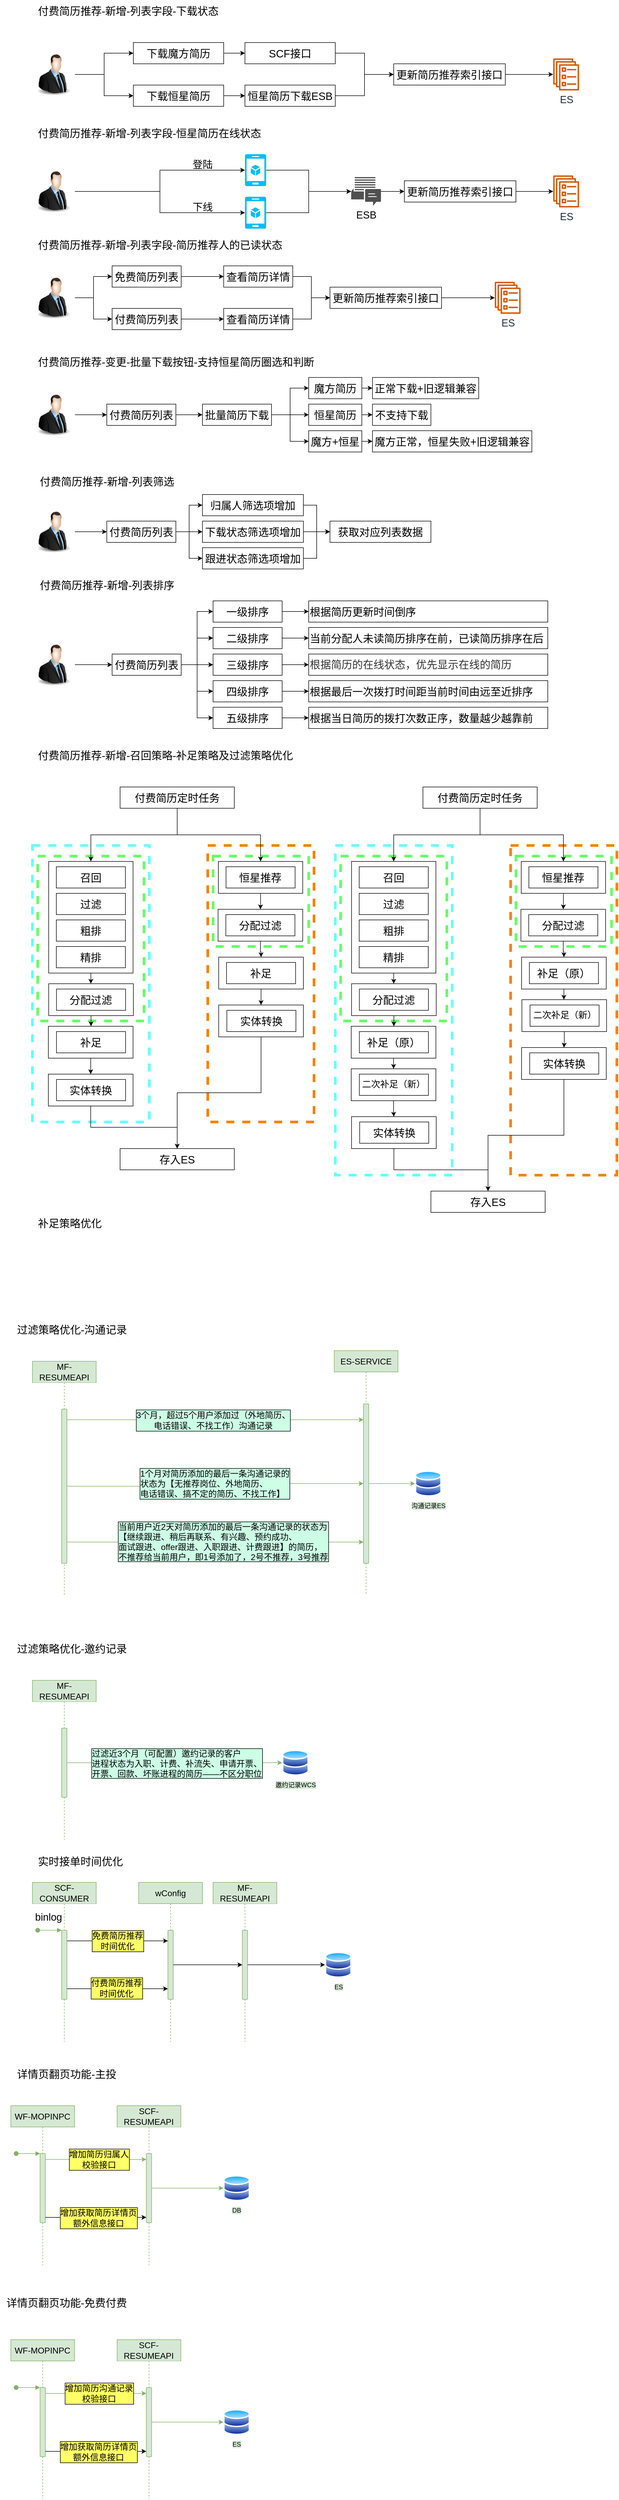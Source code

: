 <mxfile version="20.5.3" type="github">
  <diagram id="SCwV13mbVVRNKIt9pb0m" name="第 1 页">
    <mxGraphModel dx="2226" dy="1594" grid="1" gridSize="10" guides="1" tooltips="1" connect="1" arrows="1" fold="1" page="0" pageScale="1" pageWidth="827" pageHeight="1169" math="0" shadow="0">
      <root>
        <mxCell id="0" />
        <mxCell id="1" parent="0" />
        <mxCell id="y4Mw3tPiZwW4ROxLqeEE-63" value="" style="rounded=0;whiteSpace=wrap;html=1;fontSize=20;dashed=1;strokeWidth=5;strokeColor=#FF8000;" parent="1" vertex="1">
          <mxGeometry x="-390" y="870" width="200" height="520" as="geometry" />
        </mxCell>
        <mxCell id="y4Mw3tPiZwW4ROxLqeEE-65" value="" style="rounded=0;whiteSpace=wrap;html=1;fontSize=20;dashed=1;strokeWidth=5;strokeColor=#66FF66;" parent="1" vertex="1">
          <mxGeometry x="-380" y="890" width="180" height="170" as="geometry" />
        </mxCell>
        <mxCell id="y4Mw3tPiZwW4ROxLqeEE-60" value="" style="rounded=0;whiteSpace=wrap;html=1;fontSize=20;dashed=1;strokeWidth=5;strokeColor=#66FFFF;" parent="1" vertex="1">
          <mxGeometry x="-720" y="870" width="220" height="520" as="geometry" />
        </mxCell>
        <mxCell id="y4Mw3tPiZwW4ROxLqeEE-64" value="" style="rounded=0;whiteSpace=wrap;html=1;fontSize=20;dashed=1;strokeWidth=5;strokeColor=#66FF66;" parent="1" vertex="1">
          <mxGeometry x="-710" y="890" width="200" height="310" as="geometry" />
        </mxCell>
        <mxCell id="PC8SQWhDRnTynaGVxxOA-1" value="&lt;font style=&quot;font-size: 20px;&quot;&gt;付费简历推荐-新增-列表字段-下载状态&lt;/font&gt;" style="text;html=1;align=center;verticalAlign=middle;resizable=0;points=[];autosize=1;strokeColor=none;fillColor=none;fontSize=20;" parent="1" vertex="1">
          <mxGeometry x="-720" y="-720" width="360" height="40" as="geometry" />
        </mxCell>
        <mxCell id="PC8SQWhDRnTynaGVxxOA-7" style="edgeStyle=orthogonalEdgeStyle;rounded=0;orthogonalLoop=1;jettySize=auto;html=1;fontSize=20;" parent="1" source="PC8SQWhDRnTynaGVxxOA-3" target="PC8SQWhDRnTynaGVxxOA-6" edge="1">
          <mxGeometry relative="1" as="geometry" />
        </mxCell>
        <mxCell id="PC8SQWhDRnTynaGVxxOA-3" value="SCF接口" style="rounded=0;whiteSpace=wrap;html=1;fontSize=20;" parent="1" vertex="1">
          <mxGeometry x="-320" y="-640" width="170" height="40" as="geometry" />
        </mxCell>
        <mxCell id="PC8SQWhDRnTynaGVxxOA-8" style="edgeStyle=orthogonalEdgeStyle;rounded=0;orthogonalLoop=1;jettySize=auto;html=1;entryX=0;entryY=0.5;entryDx=0;entryDy=0;fontSize=20;" parent="1" source="PC8SQWhDRnTynaGVxxOA-4" target="PC8SQWhDRnTynaGVxxOA-6" edge="1">
          <mxGeometry relative="1" as="geometry" />
        </mxCell>
        <mxCell id="PC8SQWhDRnTynaGVxxOA-4" value="恒星简历下载ESB" style="rounded=0;whiteSpace=wrap;html=1;fontSize=20;" parent="1" vertex="1">
          <mxGeometry x="-320" y="-560" width="170" height="40" as="geometry" />
        </mxCell>
        <mxCell id="PC8SQWhDRnTynaGVxxOA-22" style="edgeStyle=orthogonalEdgeStyle;rounded=0;orthogonalLoop=1;jettySize=auto;html=1;fontSize=20;" parent="1" source="PC8SQWhDRnTynaGVxxOA-6" target="PC8SQWhDRnTynaGVxxOA-21" edge="1">
          <mxGeometry relative="1" as="geometry" />
        </mxCell>
        <mxCell id="PC8SQWhDRnTynaGVxxOA-6" value="更新简历推荐索引接口" style="rounded=0;whiteSpace=wrap;html=1;fontSize=20;" parent="1" vertex="1">
          <mxGeometry x="-40" y="-600" width="210" height="40" as="geometry" />
        </mxCell>
        <mxCell id="PC8SQWhDRnTynaGVxxOA-18" style="edgeStyle=orthogonalEdgeStyle;rounded=0;orthogonalLoop=1;jettySize=auto;html=1;entryX=0;entryY=0.5;entryDx=0;entryDy=0;fontSize=20;" parent="1" source="PC8SQWhDRnTynaGVxxOA-10" target="PC8SQWhDRnTynaGVxxOA-14" edge="1">
          <mxGeometry relative="1" as="geometry" />
        </mxCell>
        <mxCell id="PC8SQWhDRnTynaGVxxOA-19" style="edgeStyle=orthogonalEdgeStyle;rounded=0;orthogonalLoop=1;jettySize=auto;html=1;entryX=0;entryY=0.5;entryDx=0;entryDy=0;fontSize=20;" parent="1" source="PC8SQWhDRnTynaGVxxOA-10" target="PC8SQWhDRnTynaGVxxOA-16" edge="1">
          <mxGeometry relative="1" as="geometry" />
        </mxCell>
        <mxCell id="PC8SQWhDRnTynaGVxxOA-10" value="" style="image;html=1;image=img/lib/clip_art/people/Suit_Man_128x128.png;fontSize=20;" parent="1" vertex="1">
          <mxGeometry x="-720" y="-620" width="80" height="80" as="geometry" />
        </mxCell>
        <mxCell id="PC8SQWhDRnTynaGVxxOA-15" style="edgeStyle=orthogonalEdgeStyle;rounded=0;orthogonalLoop=1;jettySize=auto;html=1;entryX=0;entryY=0.5;entryDx=0;entryDy=0;fontSize=20;" parent="1" source="PC8SQWhDRnTynaGVxxOA-14" target="PC8SQWhDRnTynaGVxxOA-3" edge="1">
          <mxGeometry relative="1" as="geometry" />
        </mxCell>
        <mxCell id="PC8SQWhDRnTynaGVxxOA-14" value="下载魔方简历" style="rounded=0;whiteSpace=wrap;html=1;fontSize=20;" parent="1" vertex="1">
          <mxGeometry x="-530" y="-640" width="170" height="40" as="geometry" />
        </mxCell>
        <mxCell id="PC8SQWhDRnTynaGVxxOA-17" style="edgeStyle=orthogonalEdgeStyle;rounded=0;orthogonalLoop=1;jettySize=auto;html=1;entryX=0;entryY=0.5;entryDx=0;entryDy=0;fontSize=20;" parent="1" source="PC8SQWhDRnTynaGVxxOA-16" target="PC8SQWhDRnTynaGVxxOA-4" edge="1">
          <mxGeometry relative="1" as="geometry" />
        </mxCell>
        <mxCell id="PC8SQWhDRnTynaGVxxOA-16" value="下载恒星简历" style="rounded=0;whiteSpace=wrap;html=1;fontSize=20;" parent="1" vertex="1">
          <mxGeometry x="-530" y="-560" width="170" height="40" as="geometry" />
        </mxCell>
        <mxCell id="PC8SQWhDRnTynaGVxxOA-21" value="&lt;font style=&quot;font-size: 19px;&quot;&gt;ES&lt;/font&gt;" style="sketch=0;outlineConnect=0;fontColor=#232F3E;gradientColor=none;fillColor=#D45B07;strokeColor=none;dashed=0;verticalLabelPosition=bottom;verticalAlign=top;align=center;html=1;fontSize=12;fontStyle=0;aspect=fixed;pointerEvents=1;shape=mxgraph.aws4.ecs_service;" parent="1" vertex="1">
          <mxGeometry x="260" y="-610.16" width="49" height="60.31" as="geometry" />
        </mxCell>
        <mxCell id="PC8SQWhDRnTynaGVxxOA-23" value="付费简历推荐-新增-列表字段-恒星简历在线状态" style="text;html=1;align=center;verticalAlign=middle;resizable=0;points=[];autosize=1;strokeColor=none;fillColor=none;fontSize=20;" parent="1" vertex="1">
          <mxGeometry x="-720" y="-490" width="440" height="40" as="geometry" />
        </mxCell>
        <mxCell id="PC8SQWhDRnTynaGVxxOA-28" style="edgeStyle=orthogonalEdgeStyle;rounded=0;orthogonalLoop=1;jettySize=auto;html=1;entryX=0;entryY=0.5;entryDx=0;entryDy=0;entryPerimeter=0;fontSize=19;" parent="1" source="PC8SQWhDRnTynaGVxxOA-24" target="PC8SQWhDRnTynaGVxxOA-25" edge="1">
          <mxGeometry relative="1" as="geometry" />
        </mxCell>
        <mxCell id="PC8SQWhDRnTynaGVxxOA-31" style="edgeStyle=orthogonalEdgeStyle;rounded=0;orthogonalLoop=1;jettySize=auto;html=1;entryX=0;entryY=0.5;entryDx=0;entryDy=0;entryPerimeter=0;fontSize=19;" parent="1" source="PC8SQWhDRnTynaGVxxOA-24" target="PC8SQWhDRnTynaGVxxOA-30" edge="1">
          <mxGeometry relative="1" as="geometry" />
        </mxCell>
        <mxCell id="PC8SQWhDRnTynaGVxxOA-24" value="" style="image;html=1;image=img/lib/clip_art/people/Suit_Man_128x128.png;fontSize=20;" parent="1" vertex="1">
          <mxGeometry x="-720" y="-400" width="80" height="80" as="geometry" />
        </mxCell>
        <mxCell id="PC8SQWhDRnTynaGVxxOA-35" style="edgeStyle=orthogonalEdgeStyle;rounded=0;orthogonalLoop=1;jettySize=auto;html=1;fontSize=19;" parent="1" source="PC8SQWhDRnTynaGVxxOA-25" target="PC8SQWhDRnTynaGVxxOA-34" edge="1">
          <mxGeometry relative="1" as="geometry" />
        </mxCell>
        <mxCell id="PC8SQWhDRnTynaGVxxOA-25" value="" style="verticalLabelPosition=bottom;html=1;verticalAlign=top;align=center;strokeColor=none;fillColor=#00BEF2;shape=mxgraph.azure.mobile_services;pointerEvents=1;fontSize=19;" parent="1" vertex="1">
          <mxGeometry x="-320" y="-430" width="40" height="60" as="geometry" />
        </mxCell>
        <mxCell id="PC8SQWhDRnTynaGVxxOA-36" style="edgeStyle=orthogonalEdgeStyle;rounded=0;orthogonalLoop=1;jettySize=auto;html=1;fontSize=19;" parent="1" source="PC8SQWhDRnTynaGVxxOA-30" target="PC8SQWhDRnTynaGVxxOA-34" edge="1">
          <mxGeometry relative="1" as="geometry" />
        </mxCell>
        <mxCell id="PC8SQWhDRnTynaGVxxOA-30" value="" style="verticalLabelPosition=bottom;html=1;verticalAlign=top;align=center;strokeColor=none;fillColor=#00BEF2;shape=mxgraph.azure.mobile_services;pointerEvents=1;fontSize=19;" parent="1" vertex="1">
          <mxGeometry x="-320" y="-350" width="40" height="60" as="geometry" />
        </mxCell>
        <mxCell id="PC8SQWhDRnTynaGVxxOA-32" value="登陆" style="text;html=1;align=center;verticalAlign=middle;resizable=0;points=[];autosize=1;strokeColor=none;fillColor=none;fontSize=19;" parent="1" vertex="1">
          <mxGeometry x="-430" y="-430" width="60" height="40" as="geometry" />
        </mxCell>
        <mxCell id="PC8SQWhDRnTynaGVxxOA-33" value="下线" style="text;html=1;align=center;verticalAlign=middle;resizable=0;points=[];autosize=1;strokeColor=none;fillColor=none;fontSize=19;" parent="1" vertex="1">
          <mxGeometry x="-430" y="-350" width="60" height="40" as="geometry" />
        </mxCell>
        <mxCell id="PC8SQWhDRnTynaGVxxOA-60" style="edgeStyle=orthogonalEdgeStyle;rounded=0;orthogonalLoop=1;jettySize=auto;html=1;fontSize=19;" parent="1" source="PC8SQWhDRnTynaGVxxOA-34" target="PC8SQWhDRnTynaGVxxOA-58" edge="1">
          <mxGeometry relative="1" as="geometry" />
        </mxCell>
        <mxCell id="PC8SQWhDRnTynaGVxxOA-34" value="ESB" style="sketch=0;pointerEvents=1;shadow=0;dashed=0;html=1;strokeColor=none;fillColor=#505050;labelPosition=center;verticalLabelPosition=bottom;verticalAlign=top;outlineConnect=0;align=center;shape=mxgraph.office.communications.im_workload;fontSize=19;" parent="1" vertex="1">
          <mxGeometry x="-120" y="-387" width="56" height="54" as="geometry" />
        </mxCell>
        <mxCell id="PC8SQWhDRnTynaGVxxOA-37" value="&lt;font style=&quot;font-size: 19px;&quot;&gt;ES&lt;/font&gt;" style="sketch=0;outlineConnect=0;fontColor=#232F3E;gradientColor=none;fillColor=#D45B07;strokeColor=none;dashed=0;verticalLabelPosition=bottom;verticalAlign=top;align=center;html=1;fontSize=12;fontStyle=0;aspect=fixed;pointerEvents=1;shape=mxgraph.aws4.ecs_service;" parent="1" vertex="1">
          <mxGeometry x="260" y="-390.15" width="49" height="60.31" as="geometry" />
        </mxCell>
        <mxCell id="PC8SQWhDRnTynaGVxxOA-42" value="付费简历推荐-新增-列表字段-简历推荐人的已读状态" style="text;html=1;align=center;verticalAlign=middle;resizable=0;points=[];autosize=1;strokeColor=none;fillColor=none;fontSize=20;" parent="1" vertex="1">
          <mxGeometry x="-720" y="-280" width="480" height="40" as="geometry" />
        </mxCell>
        <mxCell id="PC8SQWhDRnTynaGVxxOA-46" style="edgeStyle=orthogonalEdgeStyle;rounded=0;orthogonalLoop=1;jettySize=auto;html=1;entryX=0;entryY=0.5;entryDx=0;entryDy=0;fontSize=19;" parent="1" source="PC8SQWhDRnTynaGVxxOA-43" target="PC8SQWhDRnTynaGVxxOA-44" edge="1">
          <mxGeometry relative="1" as="geometry" />
        </mxCell>
        <mxCell id="PC8SQWhDRnTynaGVxxOA-47" style="edgeStyle=orthogonalEdgeStyle;rounded=0;orthogonalLoop=1;jettySize=auto;html=1;entryX=0;entryY=0.5;entryDx=0;entryDy=0;fontSize=19;" parent="1" source="PC8SQWhDRnTynaGVxxOA-43" target="PC8SQWhDRnTynaGVxxOA-45" edge="1">
          <mxGeometry relative="1" as="geometry" />
        </mxCell>
        <mxCell id="PC8SQWhDRnTynaGVxxOA-43" value="" style="image;html=1;image=img/lib/clip_art/people/Suit_Man_128x128.png;fontSize=20;" parent="1" vertex="1">
          <mxGeometry x="-720" y="-200" width="80" height="80" as="geometry" />
        </mxCell>
        <mxCell id="PC8SQWhDRnTynaGVxxOA-50" value="" style="edgeStyle=orthogonalEdgeStyle;rounded=0;orthogonalLoop=1;jettySize=auto;html=1;fontSize=19;" parent="1" source="PC8SQWhDRnTynaGVxxOA-44" target="PC8SQWhDRnTynaGVxxOA-49" edge="1">
          <mxGeometry relative="1" as="geometry" />
        </mxCell>
        <mxCell id="PC8SQWhDRnTynaGVxxOA-44" value="免费简历列表" style="rounded=0;whiteSpace=wrap;html=1;fontSize=20;" parent="1" vertex="1">
          <mxGeometry x="-570" y="-220" width="130" height="40" as="geometry" />
        </mxCell>
        <mxCell id="PC8SQWhDRnTynaGVxxOA-52" style="edgeStyle=orthogonalEdgeStyle;rounded=0;orthogonalLoop=1;jettySize=auto;html=1;entryX=0;entryY=0.5;entryDx=0;entryDy=0;fontSize=19;" parent="1" source="PC8SQWhDRnTynaGVxxOA-45" target="PC8SQWhDRnTynaGVxxOA-51" edge="1">
          <mxGeometry relative="1" as="geometry" />
        </mxCell>
        <mxCell id="PC8SQWhDRnTynaGVxxOA-45" value="付费简历列表" style="rounded=0;whiteSpace=wrap;html=1;fontSize=20;" parent="1" vertex="1">
          <mxGeometry x="-570" y="-140" width="130" height="40" as="geometry" />
        </mxCell>
        <mxCell id="PC8SQWhDRnTynaGVxxOA-54" style="edgeStyle=orthogonalEdgeStyle;rounded=0;orthogonalLoop=1;jettySize=auto;html=1;entryX=0;entryY=0.5;entryDx=0;entryDy=0;fontSize=19;" parent="1" source="PC8SQWhDRnTynaGVxxOA-49" target="PC8SQWhDRnTynaGVxxOA-53" edge="1">
          <mxGeometry relative="1" as="geometry" />
        </mxCell>
        <mxCell id="PC8SQWhDRnTynaGVxxOA-49" value="查看简历详情" style="rounded=0;whiteSpace=wrap;html=1;fontSize=20;" parent="1" vertex="1">
          <mxGeometry x="-360" y="-220" width="130" height="40" as="geometry" />
        </mxCell>
        <mxCell id="PC8SQWhDRnTynaGVxxOA-55" style="edgeStyle=orthogonalEdgeStyle;rounded=0;orthogonalLoop=1;jettySize=auto;html=1;entryX=0;entryY=0.5;entryDx=0;entryDy=0;fontSize=19;" parent="1" source="PC8SQWhDRnTynaGVxxOA-51" target="PC8SQWhDRnTynaGVxxOA-53" edge="1">
          <mxGeometry relative="1" as="geometry" />
        </mxCell>
        <mxCell id="PC8SQWhDRnTynaGVxxOA-51" value="查看简历详情" style="rounded=0;whiteSpace=wrap;html=1;fontSize=20;" parent="1" vertex="1">
          <mxGeometry x="-360" y="-140" width="130" height="40" as="geometry" />
        </mxCell>
        <mxCell id="PC8SQWhDRnTynaGVxxOA-57" style="edgeStyle=orthogonalEdgeStyle;rounded=0;orthogonalLoop=1;jettySize=auto;html=1;fontSize=19;" parent="1" source="PC8SQWhDRnTynaGVxxOA-53" target="PC8SQWhDRnTynaGVxxOA-56" edge="1">
          <mxGeometry relative="1" as="geometry" />
        </mxCell>
        <mxCell id="PC8SQWhDRnTynaGVxxOA-53" value="更新简历推荐索引接口" style="rounded=0;whiteSpace=wrap;html=1;fontSize=20;" parent="1" vertex="1">
          <mxGeometry x="-160" y="-180" width="210" height="40" as="geometry" />
        </mxCell>
        <mxCell id="PC8SQWhDRnTynaGVxxOA-56" value="&lt;font style=&quot;font-size: 19px;&quot;&gt;ES&lt;/font&gt;" style="sketch=0;outlineConnect=0;fontColor=#232F3E;gradientColor=none;fillColor=#D45B07;strokeColor=none;dashed=0;verticalLabelPosition=bottom;verticalAlign=top;align=center;html=1;fontSize=12;fontStyle=0;aspect=fixed;pointerEvents=1;shape=mxgraph.aws4.ecs_service;" parent="1" vertex="1">
          <mxGeometry x="150" y="-190.15" width="49" height="60.31" as="geometry" />
        </mxCell>
        <mxCell id="PC8SQWhDRnTynaGVxxOA-61" style="edgeStyle=orthogonalEdgeStyle;rounded=0;orthogonalLoop=1;jettySize=auto;html=1;fontSize=19;" parent="1" source="PC8SQWhDRnTynaGVxxOA-58" target="PC8SQWhDRnTynaGVxxOA-37" edge="1">
          <mxGeometry relative="1" as="geometry" />
        </mxCell>
        <mxCell id="PC8SQWhDRnTynaGVxxOA-58" value="更新简历推荐索引接口" style="rounded=0;whiteSpace=wrap;html=1;fontSize=20;" parent="1" vertex="1">
          <mxGeometry x="-20" y="-380" width="210" height="40" as="geometry" />
        </mxCell>
        <mxCell id="eqMSji0PlXVWiqu8LJIF-1" value="付费简历推荐-变更-批量下载按钮-支持恒星简历圈选和判断" style="text;html=1;align=center;verticalAlign=middle;resizable=0;points=[];autosize=1;strokeColor=none;fillColor=none;strokeWidth=4;fontSize=20;" parent="1" vertex="1">
          <mxGeometry x="-720" y="-60" width="540" height="40" as="geometry" />
        </mxCell>
        <mxCell id="_KXRqBYxI865I3-CmZS0-2" style="edgeStyle=orthogonalEdgeStyle;rounded=0;orthogonalLoop=1;jettySize=auto;html=1;entryX=0;entryY=0.5;entryDx=0;entryDy=0;fontSize=19;" parent="1" source="_KXRqBYxI865I3-CmZS0-3" target="_KXRqBYxI865I3-CmZS0-7" edge="1">
          <mxGeometry relative="1" as="geometry" />
        </mxCell>
        <mxCell id="_KXRqBYxI865I3-CmZS0-3" value="" style="image;html=1;image=img/lib/clip_art/people/Suit_Man_128x128.png;fontSize=20;" parent="1" vertex="1">
          <mxGeometry x="-720" y="20" width="80" height="80" as="geometry" />
        </mxCell>
        <mxCell id="_KXRqBYxI865I3-CmZS0-6" style="edgeStyle=orthogonalEdgeStyle;rounded=0;orthogonalLoop=1;jettySize=auto;html=1;entryX=0;entryY=0.5;entryDx=0;entryDy=0;fontSize=19;" parent="1" source="_KXRqBYxI865I3-CmZS0-7" target="_KXRqBYxI865I3-CmZS0-11" edge="1">
          <mxGeometry relative="1" as="geometry" />
        </mxCell>
        <mxCell id="_KXRqBYxI865I3-CmZS0-7" value="付费简历列表" style="rounded=0;whiteSpace=wrap;html=1;fontSize=20;" parent="1" vertex="1">
          <mxGeometry x="-580" y="40" width="130" height="40" as="geometry" />
        </mxCell>
        <mxCell id="_KXRqBYxI865I3-CmZS0-10" style="edgeStyle=orthogonalEdgeStyle;rounded=0;orthogonalLoop=1;jettySize=auto;html=1;entryX=0;entryY=0.5;entryDx=0;entryDy=0;fontSize=19;" parent="1" source="_KXRqBYxI865I3-CmZS0-11" target="_KXRqBYxI865I3-CmZS0-13" edge="1">
          <mxGeometry relative="1" as="geometry" />
        </mxCell>
        <mxCell id="_KXRqBYxI865I3-CmZS0-16" value="" style="edgeStyle=orthogonalEdgeStyle;rounded=0;orthogonalLoop=1;jettySize=auto;html=1;" parent="1" source="_KXRqBYxI865I3-CmZS0-11" target="_KXRqBYxI865I3-CmZS0-15" edge="1">
          <mxGeometry relative="1" as="geometry" />
        </mxCell>
        <mxCell id="_KXRqBYxI865I3-CmZS0-19" style="edgeStyle=orthogonalEdgeStyle;rounded=0;orthogonalLoop=1;jettySize=auto;html=1;entryX=0;entryY=0.5;entryDx=0;entryDy=0;" parent="1" source="_KXRqBYxI865I3-CmZS0-11" target="_KXRqBYxI865I3-CmZS0-17" edge="1">
          <mxGeometry relative="1" as="geometry" />
        </mxCell>
        <mxCell id="_KXRqBYxI865I3-CmZS0-11" value="批量简历下载" style="rounded=0;whiteSpace=wrap;html=1;fontSize=20;" parent="1" vertex="1">
          <mxGeometry x="-400" y="40" width="130" height="40" as="geometry" />
        </mxCell>
        <mxCell id="_KXRqBYxI865I3-CmZS0-21" style="edgeStyle=orthogonalEdgeStyle;rounded=0;orthogonalLoop=1;jettySize=auto;html=1;entryX=0;entryY=0.5;entryDx=0;entryDy=0;" parent="1" source="_KXRqBYxI865I3-CmZS0-13" target="_KXRqBYxI865I3-CmZS0-20" edge="1">
          <mxGeometry relative="1" as="geometry" />
        </mxCell>
        <mxCell id="_KXRqBYxI865I3-CmZS0-13" value="魔方简历" style="rounded=0;whiteSpace=wrap;html=1;fontSize=20;" parent="1" vertex="1">
          <mxGeometry x="-200" y="-10.15" width="100" height="40" as="geometry" />
        </mxCell>
        <mxCell id="_KXRqBYxI865I3-CmZS0-23" style="edgeStyle=orthogonalEdgeStyle;rounded=0;orthogonalLoop=1;jettySize=auto;html=1;entryX=0;entryY=0.5;entryDx=0;entryDy=0;" parent="1" source="_KXRqBYxI865I3-CmZS0-15" target="_KXRqBYxI865I3-CmZS0-22" edge="1">
          <mxGeometry relative="1" as="geometry" />
        </mxCell>
        <mxCell id="_KXRqBYxI865I3-CmZS0-15" value="恒星简历" style="rounded=0;whiteSpace=wrap;html=1;fontSize=20;" parent="1" vertex="1">
          <mxGeometry x="-200" y="40" width="100" height="40" as="geometry" />
        </mxCell>
        <mxCell id="_KXRqBYxI865I3-CmZS0-26" style="edgeStyle=orthogonalEdgeStyle;rounded=0;orthogonalLoop=1;jettySize=auto;html=1;" parent="1" source="_KXRqBYxI865I3-CmZS0-17" target="_KXRqBYxI865I3-CmZS0-25" edge="1">
          <mxGeometry relative="1" as="geometry" />
        </mxCell>
        <mxCell id="_KXRqBYxI865I3-CmZS0-17" value="魔方+恒星" style="rounded=0;whiteSpace=wrap;html=1;fontSize=20;" parent="1" vertex="1">
          <mxGeometry x="-200" y="90" width="100" height="40" as="geometry" />
        </mxCell>
        <mxCell id="_KXRqBYxI865I3-CmZS0-20" value="正常下载+旧逻辑兼容" style="rounded=0;whiteSpace=wrap;html=1;fontSize=20;" parent="1" vertex="1">
          <mxGeometry x="-80" y="-10.15" width="200" height="40" as="geometry" />
        </mxCell>
        <mxCell id="_KXRqBYxI865I3-CmZS0-22" value="不支持下载" style="rounded=0;whiteSpace=wrap;html=1;fontSize=20;" parent="1" vertex="1">
          <mxGeometry x="-80" y="40" width="110" height="40" as="geometry" />
        </mxCell>
        <mxCell id="_KXRqBYxI865I3-CmZS0-25" value="魔方正常，恒星失败+旧逻辑兼容" style="rounded=0;whiteSpace=wrap;html=1;fontSize=20;" parent="1" vertex="1">
          <mxGeometry x="-80" y="90" width="300" height="40" as="geometry" />
        </mxCell>
        <mxCell id="_KXRqBYxI865I3-CmZS0-27" value="付费简历推荐-新增-列表筛选" style="text;html=1;align=center;verticalAlign=middle;resizable=0;points=[];autosize=1;strokeColor=none;fillColor=none;fontSize=20;" parent="1" vertex="1">
          <mxGeometry x="-720" y="165" width="280" height="40" as="geometry" />
        </mxCell>
        <mxCell id="_KXRqBYxI865I3-CmZS0-30" style="edgeStyle=orthogonalEdgeStyle;rounded=0;orthogonalLoop=1;jettySize=auto;html=1;entryX=0;entryY=0.5;entryDx=0;entryDy=0;fontSize=20;" parent="1" source="_KXRqBYxI865I3-CmZS0-28" target="_KXRqBYxI865I3-CmZS0-29" edge="1">
          <mxGeometry relative="1" as="geometry" />
        </mxCell>
        <mxCell id="_KXRqBYxI865I3-CmZS0-28" value="" style="image;html=1;image=img/lib/clip_art/people/Suit_Man_128x128.png;fontSize=20;" parent="1" vertex="1">
          <mxGeometry x="-720" y="240" width="80" height="80" as="geometry" />
        </mxCell>
        <mxCell id="_KXRqBYxI865I3-CmZS0-34" value="" style="edgeStyle=orthogonalEdgeStyle;rounded=0;orthogonalLoop=1;jettySize=auto;html=1;fontSize=20;" parent="1" source="_KXRqBYxI865I3-CmZS0-29" target="_KXRqBYxI865I3-CmZS0-33" edge="1">
          <mxGeometry relative="1" as="geometry" />
        </mxCell>
        <mxCell id="_KXRqBYxI865I3-CmZS0-39" style="edgeStyle=orthogonalEdgeStyle;rounded=0;orthogonalLoop=1;jettySize=auto;html=1;entryX=0;entryY=0.5;entryDx=0;entryDy=0;fontSize=20;" parent="1" source="_KXRqBYxI865I3-CmZS0-29" target="_KXRqBYxI865I3-CmZS0-37" edge="1">
          <mxGeometry relative="1" as="geometry" />
        </mxCell>
        <mxCell id="_KXRqBYxI865I3-CmZS0-40" style="edgeStyle=orthogonalEdgeStyle;rounded=0;orthogonalLoop=1;jettySize=auto;html=1;entryX=0;entryY=0.5;entryDx=0;entryDy=0;fontSize=20;" parent="1" source="_KXRqBYxI865I3-CmZS0-29" target="_KXRqBYxI865I3-CmZS0-31" edge="1">
          <mxGeometry relative="1" as="geometry" />
        </mxCell>
        <mxCell id="_KXRqBYxI865I3-CmZS0-29" value="付费简历列表" style="rounded=0;whiteSpace=wrap;html=1;fontSize=20;" parent="1" vertex="1">
          <mxGeometry x="-580" y="260" width="130" height="40" as="geometry" />
        </mxCell>
        <mxCell id="_KXRqBYxI865I3-CmZS0-45" style="edgeStyle=orthogonalEdgeStyle;rounded=0;orthogonalLoop=1;jettySize=auto;html=1;entryX=0;entryY=0.5;entryDx=0;entryDy=0;fontSize=20;" parent="1" source="_KXRqBYxI865I3-CmZS0-31" target="_KXRqBYxI865I3-CmZS0-43" edge="1">
          <mxGeometry relative="1" as="geometry" />
        </mxCell>
        <mxCell id="_KXRqBYxI865I3-CmZS0-31" value="归属人筛选项增加" style="rounded=0;whiteSpace=wrap;html=1;fontSize=20;" parent="1" vertex="1">
          <mxGeometry x="-400" y="210" width="190" height="40" as="geometry" />
        </mxCell>
        <mxCell id="_KXRqBYxI865I3-CmZS0-44" value="" style="edgeStyle=orthogonalEdgeStyle;rounded=0;orthogonalLoop=1;jettySize=auto;html=1;fontSize=20;" parent="1" source="_KXRqBYxI865I3-CmZS0-33" target="_KXRqBYxI865I3-CmZS0-43" edge="1">
          <mxGeometry relative="1" as="geometry" />
        </mxCell>
        <mxCell id="_KXRqBYxI865I3-CmZS0-33" value="下载状态筛选项增加" style="rounded=0;whiteSpace=wrap;html=1;fontSize=20;" parent="1" vertex="1">
          <mxGeometry x="-400" y="260" width="190" height="40" as="geometry" />
        </mxCell>
        <mxCell id="_KXRqBYxI865I3-CmZS0-46" style="edgeStyle=orthogonalEdgeStyle;rounded=0;orthogonalLoop=1;jettySize=auto;html=1;entryX=0;entryY=0.5;entryDx=0;entryDy=0;fontSize=20;" parent="1" source="_KXRqBYxI865I3-CmZS0-37" target="_KXRqBYxI865I3-CmZS0-43" edge="1">
          <mxGeometry relative="1" as="geometry" />
        </mxCell>
        <mxCell id="_KXRqBYxI865I3-CmZS0-37" value="跟进状态筛选项增加" style="rounded=0;whiteSpace=wrap;html=1;fontSize=20;" parent="1" vertex="1">
          <mxGeometry x="-400" y="310" width="190" height="40" as="geometry" />
        </mxCell>
        <mxCell id="_KXRqBYxI865I3-CmZS0-43" value="获取对应列表数据" style="rounded=0;whiteSpace=wrap;html=1;fontSize=20;" parent="1" vertex="1">
          <mxGeometry x="-160" y="260" width="190" height="40" as="geometry" />
        </mxCell>
        <mxCell id="_KXRqBYxI865I3-CmZS0-47" value="付费简历推荐-新增-列表排序" style="text;html=1;align=center;verticalAlign=middle;resizable=0;points=[];autosize=1;strokeColor=none;fillColor=none;fontSize=20;" parent="1" vertex="1">
          <mxGeometry x="-720" y="360" width="280" height="40" as="geometry" />
        </mxCell>
        <mxCell id="_KXRqBYxI865I3-CmZS0-50" style="edgeStyle=orthogonalEdgeStyle;rounded=0;orthogonalLoop=1;jettySize=auto;html=1;entryX=0;entryY=0.5;entryDx=0;entryDy=0;fontSize=20;" parent="1" source="_KXRqBYxI865I3-CmZS0-48" target="_KXRqBYxI865I3-CmZS0-49" edge="1">
          <mxGeometry relative="1" as="geometry" />
        </mxCell>
        <mxCell id="_KXRqBYxI865I3-CmZS0-48" value="" style="image;html=1;image=img/lib/clip_art/people/Suit_Man_128x128.png;fontSize=20;" parent="1" vertex="1">
          <mxGeometry x="-720" y="490" width="80" height="80" as="geometry" />
        </mxCell>
        <mxCell id="_KXRqBYxI865I3-CmZS0-53" style="edgeStyle=orthogonalEdgeStyle;rounded=0;orthogonalLoop=1;jettySize=auto;html=1;entryX=0;entryY=0.5;entryDx=0;entryDy=0;fontSize=20;" parent="1" source="_KXRqBYxI865I3-CmZS0-49" target="_KXRqBYxI865I3-CmZS0-51" edge="1">
          <mxGeometry relative="1" as="geometry" />
        </mxCell>
        <mxCell id="_KXRqBYxI865I3-CmZS0-57" style="edgeStyle=orthogonalEdgeStyle;rounded=0;orthogonalLoop=1;jettySize=auto;html=1;entryX=0;entryY=0.5;entryDx=0;entryDy=0;fontSize=20;" parent="1" source="_KXRqBYxI865I3-CmZS0-49" target="_KXRqBYxI865I3-CmZS0-56" edge="1">
          <mxGeometry relative="1" as="geometry" />
        </mxCell>
        <mxCell id="_KXRqBYxI865I3-CmZS0-59" style="edgeStyle=orthogonalEdgeStyle;rounded=0;orthogonalLoop=1;jettySize=auto;html=1;entryX=0;entryY=0.5;entryDx=0;entryDy=0;fontSize=20;" parent="1" source="_KXRqBYxI865I3-CmZS0-49" target="_KXRqBYxI865I3-CmZS0-58" edge="1">
          <mxGeometry relative="1" as="geometry" />
        </mxCell>
        <mxCell id="_KXRqBYxI865I3-CmZS0-64" style="edgeStyle=orthogonalEdgeStyle;rounded=0;orthogonalLoop=1;jettySize=auto;html=1;entryX=0;entryY=0.5;entryDx=0;entryDy=0;fontSize=20;" parent="1" source="_KXRqBYxI865I3-CmZS0-49" target="_KXRqBYxI865I3-CmZS0-60" edge="1">
          <mxGeometry relative="1" as="geometry" />
        </mxCell>
        <mxCell id="_KXRqBYxI865I3-CmZS0-65" style="edgeStyle=orthogonalEdgeStyle;rounded=0;orthogonalLoop=1;jettySize=auto;html=1;entryX=0;entryY=0.5;entryDx=0;entryDy=0;fontSize=20;" parent="1" source="_KXRqBYxI865I3-CmZS0-49" target="_KXRqBYxI865I3-CmZS0-61" edge="1">
          <mxGeometry relative="1" as="geometry" />
        </mxCell>
        <mxCell id="_KXRqBYxI865I3-CmZS0-49" value="付费简历列表" style="rounded=0;whiteSpace=wrap;html=1;fontSize=20;" parent="1" vertex="1">
          <mxGeometry x="-570" y="510" width="130" height="40" as="geometry" />
        </mxCell>
        <mxCell id="y4Mw3tPiZwW4ROxLqeEE-2" value="" style="edgeStyle=orthogonalEdgeStyle;rounded=0;orthogonalLoop=1;jettySize=auto;html=1;" parent="1" source="_KXRqBYxI865I3-CmZS0-51" target="y4Mw3tPiZwW4ROxLqeEE-1" edge="1">
          <mxGeometry relative="1" as="geometry" />
        </mxCell>
        <mxCell id="_KXRqBYxI865I3-CmZS0-51" value="一级排序" style="rounded=0;whiteSpace=wrap;html=1;fontSize=20;" parent="1" vertex="1">
          <mxGeometry x="-380" y="410" width="130" height="40" as="geometry" />
        </mxCell>
        <mxCell id="y4Mw3tPiZwW4ROxLqeEE-5" value="" style="edgeStyle=orthogonalEdgeStyle;rounded=0;orthogonalLoop=1;jettySize=auto;html=1;" parent="1" source="_KXRqBYxI865I3-CmZS0-56" target="y4Mw3tPiZwW4ROxLqeEE-4" edge="1">
          <mxGeometry relative="1" as="geometry" />
        </mxCell>
        <mxCell id="_KXRqBYxI865I3-CmZS0-56" value="二级排序" style="rounded=0;whiteSpace=wrap;html=1;fontSize=20;" parent="1" vertex="1">
          <mxGeometry x="-380" y="460" width="130" height="40" as="geometry" />
        </mxCell>
        <mxCell id="y4Mw3tPiZwW4ROxLqeEE-17" value="" style="edgeStyle=orthogonalEdgeStyle;rounded=0;orthogonalLoop=1;jettySize=auto;html=1;" parent="1" source="_KXRqBYxI865I3-CmZS0-58" target="y4Mw3tPiZwW4ROxLqeEE-16" edge="1">
          <mxGeometry relative="1" as="geometry" />
        </mxCell>
        <mxCell id="_KXRqBYxI865I3-CmZS0-58" value="三级排序" style="rounded=0;whiteSpace=wrap;html=1;fontSize=20;" parent="1" vertex="1">
          <mxGeometry x="-380" y="510" width="130" height="40" as="geometry" />
        </mxCell>
        <mxCell id="y4Mw3tPiZwW4ROxLqeEE-14" style="edgeStyle=orthogonalEdgeStyle;rounded=0;orthogonalLoop=1;jettySize=auto;html=1;entryX=0;entryY=0.5;entryDx=0;entryDy=0;" parent="1" source="_KXRqBYxI865I3-CmZS0-60" target="y4Mw3tPiZwW4ROxLqeEE-13" edge="1">
          <mxGeometry relative="1" as="geometry" />
        </mxCell>
        <mxCell id="_KXRqBYxI865I3-CmZS0-60" value="四级排序" style="rounded=0;whiteSpace=wrap;html=1;fontSize=20;" parent="1" vertex="1">
          <mxGeometry x="-380" y="560" width="130" height="40" as="geometry" />
        </mxCell>
        <mxCell id="y4Mw3tPiZwW4ROxLqeEE-12" style="edgeStyle=orthogonalEdgeStyle;rounded=0;orthogonalLoop=1;jettySize=auto;html=1;entryX=0;entryY=0.5;entryDx=0;entryDy=0;" parent="1" source="_KXRqBYxI865I3-CmZS0-61" target="y4Mw3tPiZwW4ROxLqeEE-11" edge="1">
          <mxGeometry relative="1" as="geometry" />
        </mxCell>
        <mxCell id="_KXRqBYxI865I3-CmZS0-61" value="五级排序" style="rounded=0;whiteSpace=wrap;html=1;fontSize=20;" parent="1" vertex="1">
          <mxGeometry x="-380" y="610" width="130" height="40" as="geometry" />
        </mxCell>
        <mxCell id="y4Mw3tPiZwW4ROxLqeEE-1" value="根据简历更新时间倒序" style="rounded=0;whiteSpace=wrap;html=1;fontSize=20;align=left;" parent="1" vertex="1">
          <mxGeometry x="-200" y="410" width="450" height="40" as="geometry" />
        </mxCell>
        <mxCell id="y4Mw3tPiZwW4ROxLqeEE-4" value="当前分配人未读简历排序在前，已读简历排序在后" style="rounded=0;whiteSpace=wrap;html=1;fontSize=20;align=left;" parent="1" vertex="1">
          <mxGeometry x="-200" y="460" width="450" height="40" as="geometry" />
        </mxCell>
        <mxCell id="y4Mw3tPiZwW4ROxLqeEE-11" value="根据当日简历的拨打次数正序，数量越少越靠前" style="rounded=0;whiteSpace=wrap;html=1;fontSize=20;align=left;" parent="1" vertex="1">
          <mxGeometry x="-200" y="610" width="450" height="40" as="geometry" />
        </mxCell>
        <mxCell id="y4Mw3tPiZwW4ROxLqeEE-13" value="根据最后一次拨打时间距当前时间由远至近排序" style="rounded=0;whiteSpace=wrap;html=1;fontSize=20;align=left;" parent="1" vertex="1">
          <mxGeometry x="-200" y="560" width="450" height="40" as="geometry" />
        </mxCell>
        <mxCell id="y4Mw3tPiZwW4ROxLqeEE-16" value="&lt;div style=&quot;font-size: 20px;&quot; data-hash=&quot;0ffbb7cc1fa9f8e84115c2285eb6f4c3&quot; data-version=&quot;3.0.0&quot;&gt;&lt;/div&gt;&lt;div style=&quot;font-size: 20px;&quot;&gt;&lt;div class=&quot;document&quot; style=&quot;font-size: 20px;&quot;&gt;&lt;div class=&quot;section&quot; style=&quot;font-size: 20px;&quot;&gt;&lt;p style=&quot;line-height: 1.3px; margin-top: 4px; margin-bottom: 4px; margin-left: 22.4px; text-indent: -16.8pt; font-size: 20px;&quot; class=&quot;paragraph text-align-type-left pap-line-1.3 pap-line-rule-auto pap-spacing-before-3pt pap-spacing-after-3pt pap-left-indent-16.8pt pap-hanging-indent-16.8pt&quot;&gt;&lt;span style=&quot;font-size: 20px; font-family: &amp;quot;Helvetica Neue&amp;quot;, Helvetica, &amp;quot;PingFang SC&amp;quot;, &amp;quot;Microsoft YaHei&amp;quot;, &amp;quot;Source Han Sans SC&amp;quot;, &amp;quot;Noto Sans CJK SC&amp;quot;, &amp;quot;WenQuanYi Micro Hei&amp;quot;, sans-serif; color: rgb(51, 51, 51); letter-spacing: 0pt; vertical-align: baseline;&quot; data-font-family=&quot;default&quot;&gt;根据简历的在线状态，优先显示在线的简历&lt;/span&gt;&lt;/p&gt;&lt;/div&gt;&lt;/div&gt;&lt;/div&gt;" style="rounded=0;whiteSpace=wrap;html=1;fontSize=20;align=left;" parent="1" vertex="1">
          <mxGeometry x="-200" y="510" width="450" height="40" as="geometry" />
        </mxCell>
        <mxCell id="y4Mw3tPiZwW4ROxLqeEE-18" value="付费简历推荐-新增-召回策略-补足策略及过滤策略优化" style="text;html=1;align=center;verticalAlign=middle;resizable=0;points=[];autosize=1;strokeColor=none;fillColor=none;fontSize=20;" parent="1" vertex="1">
          <mxGeometry x="-720" y="680" width="500" height="40" as="geometry" />
        </mxCell>
        <mxCell id="y4Mw3tPiZwW4ROxLqeEE-38" style="edgeStyle=orthogonalEdgeStyle;rounded=0;orthogonalLoop=1;jettySize=auto;html=1;entryX=0.5;entryY=0;entryDx=0;entryDy=0;fontSize=20;" parent="1" source="y4Mw3tPiZwW4ROxLqeEE-20" target="y4Mw3tPiZwW4ROxLqeEE-21" edge="1">
          <mxGeometry relative="1" as="geometry" />
        </mxCell>
        <mxCell id="y4Mw3tPiZwW4ROxLqeEE-39" style="edgeStyle=orthogonalEdgeStyle;rounded=0;orthogonalLoop=1;jettySize=auto;html=1;fontSize=20;" parent="1" source="y4Mw3tPiZwW4ROxLqeEE-20" target="y4Mw3tPiZwW4ROxLqeEE-31" edge="1">
          <mxGeometry relative="1" as="geometry" />
        </mxCell>
        <mxCell id="y4Mw3tPiZwW4ROxLqeEE-20" value="付费简历定时任务" style="rounded=0;whiteSpace=wrap;html=1;fontSize=20;" parent="1" vertex="1">
          <mxGeometry x="-555" y="760" width="215" height="40" as="geometry" />
        </mxCell>
        <mxCell id="y4Mw3tPiZwW4ROxLqeEE-28" style="edgeStyle=orthogonalEdgeStyle;rounded=0;orthogonalLoop=1;jettySize=auto;html=1;fontSize=20;" parent="1" source="y4Mw3tPiZwW4ROxLqeEE-21" target="y4Mw3tPiZwW4ROxLqeEE-27" edge="1">
          <mxGeometry relative="1" as="geometry" />
        </mxCell>
        <mxCell id="y4Mw3tPiZwW4ROxLqeEE-21" value="" style="rounded=0;whiteSpace=wrap;html=1;fontSize=20;" parent="1" vertex="1">
          <mxGeometry x="-689.37" y="900" width="158.75" height="210" as="geometry" />
        </mxCell>
        <mxCell id="y4Mw3tPiZwW4ROxLqeEE-23" value="召回" style="rounded=0;whiteSpace=wrap;html=1;fontSize=20;" parent="1" vertex="1">
          <mxGeometry x="-674.99" y="910" width="130" height="40" as="geometry" />
        </mxCell>
        <mxCell id="y4Mw3tPiZwW4ROxLqeEE-24" value="过滤" style="rounded=0;whiteSpace=wrap;html=1;fontSize=20;" parent="1" vertex="1">
          <mxGeometry x="-674.99" y="960" width="130" height="40" as="geometry" />
        </mxCell>
        <mxCell id="y4Mw3tPiZwW4ROxLqeEE-25" value="粗排" style="rounded=0;whiteSpace=wrap;html=1;fontSize=20;" parent="1" vertex="1">
          <mxGeometry x="-674.99" y="1010" width="130" height="40" as="geometry" />
        </mxCell>
        <mxCell id="y4Mw3tPiZwW4ROxLqeEE-26" value="精排" style="rounded=0;whiteSpace=wrap;html=1;fontSize=20;" parent="1" vertex="1">
          <mxGeometry x="-675" y="1060" width="130" height="40" as="geometry" />
        </mxCell>
        <mxCell id="y4Mw3tPiZwW4ROxLqeEE-41" value="" style="edgeStyle=orthogonalEdgeStyle;rounded=0;orthogonalLoop=1;jettySize=auto;html=1;fontSize=20;" parent="1" source="y4Mw3tPiZwW4ROxLqeEE-27" target="y4Mw3tPiZwW4ROxLqeEE-40" edge="1">
          <mxGeometry relative="1" as="geometry" />
        </mxCell>
        <mxCell id="y4Mw3tPiZwW4ROxLqeEE-27" value="" style="rounded=0;whiteSpace=wrap;html=1;fontSize=20;" parent="1" vertex="1">
          <mxGeometry x="-689.37" y="1130" width="159.37" height="60" as="geometry" />
        </mxCell>
        <mxCell id="y4Mw3tPiZwW4ROxLqeEE-29" value="分配过滤" style="rounded=0;whiteSpace=wrap;html=1;fontSize=20;" parent="1" vertex="1">
          <mxGeometry x="-674.68" y="1140" width="130" height="40" as="geometry" />
        </mxCell>
        <mxCell id="y4Mw3tPiZwW4ROxLqeEE-30" style="edgeStyle=orthogonalEdgeStyle;rounded=0;orthogonalLoop=1;jettySize=auto;html=1;fontSize=20;" parent="1" source="y4Mw3tPiZwW4ROxLqeEE-31" target="y4Mw3tPiZwW4ROxLqeEE-36" edge="1">
          <mxGeometry relative="1" as="geometry" />
        </mxCell>
        <mxCell id="y4Mw3tPiZwW4ROxLqeEE-31" value="" style="rounded=0;whiteSpace=wrap;html=1;fontSize=20;" parent="1" vertex="1">
          <mxGeometry x="-370" y="900" width="158.75" height="60" as="geometry" />
        </mxCell>
        <mxCell id="y4Mw3tPiZwW4ROxLqeEE-32" value="恒星推荐" style="rounded=0;whiteSpace=wrap;html=1;fontSize=20;" parent="1" vertex="1">
          <mxGeometry x="-355.62" y="910" width="130" height="40" as="geometry" />
        </mxCell>
        <mxCell id="y4Mw3tPiZwW4ROxLqeEE-44" value="" style="edgeStyle=orthogonalEdgeStyle;rounded=0;orthogonalLoop=1;jettySize=auto;html=1;fontSize=20;" parent="1" source="y4Mw3tPiZwW4ROxLqeEE-36" target="y4Mw3tPiZwW4ROxLqeEE-43" edge="1">
          <mxGeometry relative="1" as="geometry" />
        </mxCell>
        <mxCell id="y4Mw3tPiZwW4ROxLqeEE-36" value="" style="rounded=0;whiteSpace=wrap;html=1;fontSize=20;" parent="1" vertex="1">
          <mxGeometry x="-370.62" y="990" width="159.37" height="60" as="geometry" />
        </mxCell>
        <mxCell id="y4Mw3tPiZwW4ROxLqeEE-37" value="分配过滤" style="rounded=0;whiteSpace=wrap;html=1;fontSize=20;" parent="1" vertex="1">
          <mxGeometry x="-355.93" y="1000" width="130" height="40" as="geometry" />
        </mxCell>
        <mxCell id="y4Mw3tPiZwW4ROxLqeEE-52" value="" style="edgeStyle=orthogonalEdgeStyle;rounded=0;orthogonalLoop=1;jettySize=auto;html=1;fontSize=20;" parent="1" source="y4Mw3tPiZwW4ROxLqeEE-40" target="y4Mw3tPiZwW4ROxLqeEE-51" edge="1">
          <mxGeometry relative="1" as="geometry" />
        </mxCell>
        <mxCell id="y4Mw3tPiZwW4ROxLqeEE-40" value="" style="rounded=0;whiteSpace=wrap;html=1;fontSize=20;" parent="1" vertex="1">
          <mxGeometry x="-689.99" y="1210" width="159.37" height="60" as="geometry" />
        </mxCell>
        <mxCell id="y4Mw3tPiZwW4ROxLqeEE-42" value="补足" style="rounded=0;whiteSpace=wrap;html=1;fontSize=20;" parent="1" vertex="1">
          <mxGeometry x="-674.68" y="1220" width="130" height="40" as="geometry" />
        </mxCell>
        <mxCell id="y4Mw3tPiZwW4ROxLqeEE-57" style="edgeStyle=orthogonalEdgeStyle;rounded=0;orthogonalLoop=1;jettySize=auto;html=1;entryX=0.5;entryY=0;entryDx=0;entryDy=0;fontSize=20;" parent="1" source="y4Mw3tPiZwW4ROxLqeEE-43" target="y4Mw3tPiZwW4ROxLqeEE-55" edge="1">
          <mxGeometry relative="1" as="geometry" />
        </mxCell>
        <mxCell id="y4Mw3tPiZwW4ROxLqeEE-43" value="" style="rounded=0;whiteSpace=wrap;html=1;fontSize=20;" parent="1" vertex="1">
          <mxGeometry x="-369.37" y="1080" width="159.37" height="60" as="geometry" />
        </mxCell>
        <mxCell id="y4Mw3tPiZwW4ROxLqeEE-45" value="补足" style="rounded=0;whiteSpace=wrap;html=1;fontSize=20;" parent="1" vertex="1">
          <mxGeometry x="-354.68" y="1090" width="130" height="40" as="geometry" />
        </mxCell>
        <mxCell id="y4Mw3tPiZwW4ROxLqeEE-47" value="存入ES" style="rounded=0;whiteSpace=wrap;html=1;fontSize=20;" parent="1" vertex="1">
          <mxGeometry x="-555" y="1440" width="215" height="40" as="geometry" />
        </mxCell>
        <mxCell id="y4Mw3tPiZwW4ROxLqeEE-58" style="edgeStyle=orthogonalEdgeStyle;rounded=0;orthogonalLoop=1;jettySize=auto;html=1;entryX=0.5;entryY=0;entryDx=0;entryDy=0;fontSize=20;" parent="1" source="y4Mw3tPiZwW4ROxLqeEE-51" target="y4Mw3tPiZwW4ROxLqeEE-47" edge="1">
          <mxGeometry relative="1" as="geometry" />
        </mxCell>
        <mxCell id="y4Mw3tPiZwW4ROxLqeEE-51" value="" style="rounded=0;whiteSpace=wrap;html=1;fontSize=20;" parent="1" vertex="1">
          <mxGeometry x="-689.99" y="1300" width="159.37" height="60" as="geometry" />
        </mxCell>
        <mxCell id="y4Mw3tPiZwW4ROxLqeEE-53" value="实体转换" style="rounded=0;whiteSpace=wrap;html=1;fontSize=20;" parent="1" vertex="1">
          <mxGeometry x="-674.68" y="1310" width="130" height="40" as="geometry" />
        </mxCell>
        <mxCell id="y4Mw3tPiZwW4ROxLqeEE-59" style="edgeStyle=orthogonalEdgeStyle;rounded=0;orthogonalLoop=1;jettySize=auto;html=1;fontSize=20;" parent="1" source="y4Mw3tPiZwW4ROxLqeEE-55" target="y4Mw3tPiZwW4ROxLqeEE-47" edge="1">
          <mxGeometry relative="1" as="geometry" />
        </mxCell>
        <mxCell id="y4Mw3tPiZwW4ROxLqeEE-55" value="" style="rounded=0;whiteSpace=wrap;html=1;fontSize=20;" parent="1" vertex="1">
          <mxGeometry x="-369.37" y="1170" width="159.37" height="60" as="geometry" />
        </mxCell>
        <mxCell id="y4Mw3tPiZwW4ROxLqeEE-56" value="实体转换" style="rounded=0;whiteSpace=wrap;html=1;fontSize=20;" parent="1" vertex="1">
          <mxGeometry x="-354.06" y="1180" width="130" height="40" as="geometry" />
        </mxCell>
        <mxCell id="y4Mw3tPiZwW4ROxLqeEE-66" value="" style="rounded=0;whiteSpace=wrap;html=1;fontSize=20;dashed=1;strokeWidth=5;strokeColor=#FF8000;" parent="1" vertex="1">
          <mxGeometry x="180" y="870" width="200" height="620" as="geometry" />
        </mxCell>
        <mxCell id="y4Mw3tPiZwW4ROxLqeEE-67" value="" style="rounded=0;whiteSpace=wrap;html=1;fontSize=20;dashed=1;strokeWidth=5;strokeColor=#66FF66;" parent="1" vertex="1">
          <mxGeometry x="190" y="890" width="180" height="170" as="geometry" />
        </mxCell>
        <mxCell id="y4Mw3tPiZwW4ROxLqeEE-68" value="" style="rounded=0;whiteSpace=wrap;html=1;fontSize=20;dashed=1;strokeWidth=5;strokeColor=#66FFFF;" parent="1" vertex="1">
          <mxGeometry x="-150" y="870" width="220" height="620" as="geometry" />
        </mxCell>
        <mxCell id="y4Mw3tPiZwW4ROxLqeEE-69" value="" style="rounded=0;whiteSpace=wrap;html=1;fontSize=20;dashed=1;strokeWidth=5;strokeColor=#66FF66;" parent="1" vertex="1">
          <mxGeometry x="-140" y="890" width="200" height="310" as="geometry" />
        </mxCell>
        <mxCell id="y4Mw3tPiZwW4ROxLqeEE-70" style="edgeStyle=orthogonalEdgeStyle;rounded=0;orthogonalLoop=1;jettySize=auto;html=1;entryX=0.5;entryY=0;entryDx=0;entryDy=0;fontSize=20;" parent="1" source="y4Mw3tPiZwW4ROxLqeEE-72" target="y4Mw3tPiZwW4ROxLqeEE-74" edge="1">
          <mxGeometry relative="1" as="geometry" />
        </mxCell>
        <mxCell id="y4Mw3tPiZwW4ROxLqeEE-71" style="edgeStyle=orthogonalEdgeStyle;rounded=0;orthogonalLoop=1;jettySize=auto;html=1;fontSize=20;" parent="1" source="y4Mw3tPiZwW4ROxLqeEE-72" target="y4Mw3tPiZwW4ROxLqeEE-83" edge="1">
          <mxGeometry relative="1" as="geometry" />
        </mxCell>
        <mxCell id="y4Mw3tPiZwW4ROxLqeEE-72" value="付费简历定时任务" style="rounded=0;whiteSpace=wrap;html=1;fontSize=20;" parent="1" vertex="1">
          <mxGeometry x="15" y="760" width="215" height="40" as="geometry" />
        </mxCell>
        <mxCell id="y4Mw3tPiZwW4ROxLqeEE-73" style="edgeStyle=orthogonalEdgeStyle;rounded=0;orthogonalLoop=1;jettySize=auto;html=1;fontSize=20;" parent="1" source="y4Mw3tPiZwW4ROxLqeEE-74" target="y4Mw3tPiZwW4ROxLqeEE-80" edge="1">
          <mxGeometry relative="1" as="geometry" />
        </mxCell>
        <mxCell id="y4Mw3tPiZwW4ROxLqeEE-74" value="" style="rounded=0;whiteSpace=wrap;html=1;fontSize=20;" parent="1" vertex="1">
          <mxGeometry x="-119.37" y="900" width="158.75" height="210" as="geometry" />
        </mxCell>
        <mxCell id="y4Mw3tPiZwW4ROxLqeEE-75" value="召回" style="rounded=0;whiteSpace=wrap;html=1;fontSize=20;" parent="1" vertex="1">
          <mxGeometry x="-104.99" y="910" width="130" height="40" as="geometry" />
        </mxCell>
        <mxCell id="y4Mw3tPiZwW4ROxLqeEE-76" value="过滤" style="rounded=0;whiteSpace=wrap;html=1;fontSize=20;" parent="1" vertex="1">
          <mxGeometry x="-104.99" y="960" width="130" height="40" as="geometry" />
        </mxCell>
        <mxCell id="y4Mw3tPiZwW4ROxLqeEE-77" value="粗排" style="rounded=0;whiteSpace=wrap;html=1;fontSize=20;" parent="1" vertex="1">
          <mxGeometry x="-104.99" y="1010" width="130" height="40" as="geometry" />
        </mxCell>
        <mxCell id="y4Mw3tPiZwW4ROxLqeEE-78" value="精排" style="rounded=0;whiteSpace=wrap;html=1;fontSize=20;" parent="1" vertex="1">
          <mxGeometry x="-105" y="1060" width="130" height="40" as="geometry" />
        </mxCell>
        <mxCell id="y4Mw3tPiZwW4ROxLqeEE-79" value="" style="edgeStyle=orthogonalEdgeStyle;rounded=0;orthogonalLoop=1;jettySize=auto;html=1;fontSize=20;" parent="1" source="y4Mw3tPiZwW4ROxLqeEE-80" target="y4Mw3tPiZwW4ROxLqeEE-89" edge="1">
          <mxGeometry relative="1" as="geometry" />
        </mxCell>
        <mxCell id="y4Mw3tPiZwW4ROxLqeEE-80" value="" style="rounded=0;whiteSpace=wrap;html=1;fontSize=20;" parent="1" vertex="1">
          <mxGeometry x="-119.37" y="1130" width="159.37" height="60" as="geometry" />
        </mxCell>
        <mxCell id="y4Mw3tPiZwW4ROxLqeEE-81" value="分配过滤" style="rounded=0;whiteSpace=wrap;html=1;fontSize=20;" parent="1" vertex="1">
          <mxGeometry x="-104.68" y="1140" width="130" height="40" as="geometry" />
        </mxCell>
        <mxCell id="y4Mw3tPiZwW4ROxLqeEE-82" style="edgeStyle=orthogonalEdgeStyle;rounded=0;orthogonalLoop=1;jettySize=auto;html=1;fontSize=20;" parent="1" source="y4Mw3tPiZwW4ROxLqeEE-83" target="y4Mw3tPiZwW4ROxLqeEE-86" edge="1">
          <mxGeometry relative="1" as="geometry" />
        </mxCell>
        <mxCell id="y4Mw3tPiZwW4ROxLqeEE-83" value="" style="rounded=0;whiteSpace=wrap;html=1;fontSize=20;" parent="1" vertex="1">
          <mxGeometry x="200" y="900" width="158.75" height="60" as="geometry" />
        </mxCell>
        <mxCell id="y4Mw3tPiZwW4ROxLqeEE-84" value="恒星推荐" style="rounded=0;whiteSpace=wrap;html=1;fontSize=20;" parent="1" vertex="1">
          <mxGeometry x="214.38" y="910" width="130" height="40" as="geometry" />
        </mxCell>
        <mxCell id="y4Mw3tPiZwW4ROxLqeEE-85" value="" style="edgeStyle=orthogonalEdgeStyle;rounded=0;orthogonalLoop=1;jettySize=auto;html=1;fontSize=20;" parent="1" source="y4Mw3tPiZwW4ROxLqeEE-86" target="y4Mw3tPiZwW4ROxLqeEE-92" edge="1">
          <mxGeometry relative="1" as="geometry" />
        </mxCell>
        <mxCell id="y4Mw3tPiZwW4ROxLqeEE-86" value="" style="rounded=0;whiteSpace=wrap;html=1;fontSize=20;" parent="1" vertex="1">
          <mxGeometry x="199.38" y="990" width="159.37" height="60" as="geometry" />
        </mxCell>
        <mxCell id="y4Mw3tPiZwW4ROxLqeEE-87" value="分配过滤" style="rounded=0;whiteSpace=wrap;html=1;fontSize=20;" parent="1" vertex="1">
          <mxGeometry x="214.07" y="1000" width="130" height="40" as="geometry" />
        </mxCell>
        <mxCell id="y4Mw3tPiZwW4ROxLqeEE-105" style="edgeStyle=orthogonalEdgeStyle;rounded=0;orthogonalLoop=1;jettySize=auto;html=1;fontSize=20;" parent="1" source="y4Mw3tPiZwW4ROxLqeEE-89" target="y4Mw3tPiZwW4ROxLqeEE-102" edge="1">
          <mxGeometry relative="1" as="geometry" />
        </mxCell>
        <mxCell id="y4Mw3tPiZwW4ROxLqeEE-89" value="" style="rounded=0;whiteSpace=wrap;html=1;fontSize=20;" parent="1" vertex="1">
          <mxGeometry x="-119.99" y="1210" width="159.37" height="60" as="geometry" />
        </mxCell>
        <mxCell id="y4Mw3tPiZwW4ROxLqeEE-90" value="补足（原）" style="rounded=0;whiteSpace=wrap;html=1;fontSize=20;" parent="1" vertex="1">
          <mxGeometry x="-104.68" y="1220" width="130" height="40" as="geometry" />
        </mxCell>
        <mxCell id="y4Mw3tPiZwW4ROxLqeEE-109" style="edgeStyle=orthogonalEdgeStyle;rounded=0;orthogonalLoop=1;jettySize=auto;html=1;entryX=0.5;entryY=0;entryDx=0;entryDy=0;fontSize=20;" parent="1" source="y4Mw3tPiZwW4ROxLqeEE-92" target="y4Mw3tPiZwW4ROxLqeEE-107" edge="1">
          <mxGeometry relative="1" as="geometry" />
        </mxCell>
        <mxCell id="y4Mw3tPiZwW4ROxLqeEE-92" value="" style="rounded=0;whiteSpace=wrap;html=1;fontSize=20;" parent="1" vertex="1">
          <mxGeometry x="200.63" y="1080" width="159.37" height="60" as="geometry" />
        </mxCell>
        <mxCell id="y4Mw3tPiZwW4ROxLqeEE-93" value="补足（原）" style="rounded=0;whiteSpace=wrap;html=1;fontSize=20;" parent="1" vertex="1">
          <mxGeometry x="215.32" y="1090" width="130" height="40" as="geometry" />
        </mxCell>
        <mxCell id="y4Mw3tPiZwW4ROxLqeEE-94" value="存入ES" style="rounded=0;whiteSpace=wrap;html=1;fontSize=20;" parent="1" vertex="1">
          <mxGeometry x="30" y="1520" width="215" height="40" as="geometry" />
        </mxCell>
        <mxCell id="y4Mw3tPiZwW4ROxLqeEE-95" style="edgeStyle=orthogonalEdgeStyle;rounded=0;orthogonalLoop=1;jettySize=auto;html=1;entryX=0.5;entryY=0;entryDx=0;entryDy=0;fontSize=20;" parent="1" source="y4Mw3tPiZwW4ROxLqeEE-96" target="y4Mw3tPiZwW4ROxLqeEE-94" edge="1">
          <mxGeometry relative="1" as="geometry" />
        </mxCell>
        <mxCell id="y4Mw3tPiZwW4ROxLqeEE-96" value="" style="rounded=0;whiteSpace=wrap;html=1;fontSize=20;" parent="1" vertex="1">
          <mxGeometry x="-119.37" y="1380" width="159.37" height="60" as="geometry" />
        </mxCell>
        <mxCell id="y4Mw3tPiZwW4ROxLqeEE-97" value="实体转换" style="rounded=0;whiteSpace=wrap;html=1;fontSize=20;" parent="1" vertex="1">
          <mxGeometry x="-104.06" y="1390" width="130" height="40" as="geometry" />
        </mxCell>
        <mxCell id="y4Mw3tPiZwW4ROxLqeEE-98" style="edgeStyle=orthogonalEdgeStyle;rounded=0;orthogonalLoop=1;jettySize=auto;html=1;fontSize=20;" parent="1" source="y4Mw3tPiZwW4ROxLqeEE-99" target="y4Mw3tPiZwW4ROxLqeEE-94" edge="1">
          <mxGeometry relative="1" as="geometry" />
        </mxCell>
        <mxCell id="y4Mw3tPiZwW4ROxLqeEE-99" value="" style="rounded=0;whiteSpace=wrap;html=1;fontSize=20;" parent="1" vertex="1">
          <mxGeometry x="200.63" y="1250" width="159.37" height="60" as="geometry" />
        </mxCell>
        <mxCell id="y4Mw3tPiZwW4ROxLqeEE-100" value="实体转换" style="rounded=0;whiteSpace=wrap;html=1;fontSize=20;" parent="1" vertex="1">
          <mxGeometry x="215.94" y="1260" width="130" height="40" as="geometry" />
        </mxCell>
        <mxCell id="y4Mw3tPiZwW4ROxLqeEE-106" style="edgeStyle=orthogonalEdgeStyle;rounded=0;orthogonalLoop=1;jettySize=auto;html=1;entryX=0.5;entryY=0;entryDx=0;entryDy=0;fontSize=20;" parent="1" source="y4Mw3tPiZwW4ROxLqeEE-102" target="y4Mw3tPiZwW4ROxLqeEE-96" edge="1">
          <mxGeometry relative="1" as="geometry" />
        </mxCell>
        <mxCell id="y4Mw3tPiZwW4ROxLqeEE-102" value="" style="rounded=0;whiteSpace=wrap;html=1;fontSize=20;" parent="1" vertex="1">
          <mxGeometry x="-120.0" y="1290" width="159.37" height="60" as="geometry" />
        </mxCell>
        <mxCell id="y4Mw3tPiZwW4ROxLqeEE-103" value="二次补足（新）" style="rounded=0;whiteSpace=wrap;html=1;fontSize=17;" parent="1" vertex="1">
          <mxGeometry x="-104.69" y="1300" width="130" height="40" as="geometry" />
        </mxCell>
        <mxCell id="y4Mw3tPiZwW4ROxLqeEE-110" style="edgeStyle=orthogonalEdgeStyle;rounded=0;orthogonalLoop=1;jettySize=auto;html=1;entryX=0.5;entryY=0;entryDx=0;entryDy=0;fontSize=20;" parent="1" source="y4Mw3tPiZwW4ROxLqeEE-107" target="y4Mw3tPiZwW4ROxLqeEE-99" edge="1">
          <mxGeometry relative="1" as="geometry" />
        </mxCell>
        <mxCell id="y4Mw3tPiZwW4ROxLqeEE-107" value="" style="rounded=0;whiteSpace=wrap;html=1;fontSize=20;" parent="1" vertex="1">
          <mxGeometry x="201.25" y="1160" width="159.37" height="60" as="geometry" />
        </mxCell>
        <mxCell id="y4Mw3tPiZwW4ROxLqeEE-108" value="二次补足（新）" style="rounded=0;whiteSpace=wrap;html=1;fontSize=17;" parent="1" vertex="1">
          <mxGeometry x="216.56" y="1170" width="130" height="40" as="geometry" />
        </mxCell>
        <mxCell id="y4Mw3tPiZwW4ROxLqeEE-114" value="补足策略优化" style="text;html=1;align=center;verticalAlign=middle;resizable=0;points=[];autosize=1;strokeColor=none;fillColor=none;fontSize=20;" parent="1" vertex="1">
          <mxGeometry x="-720" y="1560" width="140" height="40" as="geometry" />
        </mxCell>
        <mxCell id="y4Mw3tPiZwW4ROxLqeEE-137" value="过滤策略优化-沟通记录" style="text;html=1;align=center;verticalAlign=middle;resizable=0;points=[];autosize=1;strokeColor=none;fillColor=none;fontSize=20;" parent="1" vertex="1">
          <mxGeometry x="-760.62" y="1760" width="230" height="40" as="geometry" />
        </mxCell>
        <mxCell id="y4Mw3tPiZwW4ROxLqeEE-138" value="MF-RESUMEAPI" style="shape=umlLifeline;perimeter=lifelinePerimeter;whiteSpace=wrap;html=1;container=1;collapsible=0;recursiveResize=0;outlineConnect=0;rounded=0;fontFamily=Helvetica;fontSize=16;strokeColor=#82b366;fillColor=#d5e8d4;labelBackgroundColor=#D5E8D4;labelBorderColor=none;" parent="1" vertex="1">
          <mxGeometry x="-720" y="1840" width="120" height="440" as="geometry" />
        </mxCell>
        <mxCell id="y4Mw3tPiZwW4ROxLqeEE-139" value="" style="html=1;points=[];perimeter=orthogonalPerimeter;rounded=1;fontFamily=Helvetica;fontSize=19;strokeColor=#82b366;fillColor=#d5e8d4;labelBackgroundColor=#D5E8D4;labelBorderColor=none;" parent="y4Mw3tPiZwW4ROxLqeEE-138" vertex="1">
          <mxGeometry x="55" y="90" width="10" height="290" as="geometry" />
        </mxCell>
        <mxCell id="y4Mw3tPiZwW4ROxLqeEE-141" value="ES-SERVICE" style="shape=umlLifeline;perimeter=lifelinePerimeter;whiteSpace=wrap;html=1;container=1;collapsible=0;recursiveResize=0;outlineConnect=0;rounded=0;fontFamily=Helvetica;fontSize=16;strokeColor=#82b366;fillColor=#d5e8d4;labelBackgroundColor=#D5E8D4;labelBorderColor=none;" parent="1" vertex="1">
          <mxGeometry x="-152" y="1820" width="120" height="460" as="geometry" />
        </mxCell>
        <mxCell id="y4Mw3tPiZwW4ROxLqeEE-142" value="" style="html=1;points=[];perimeter=orthogonalPerimeter;rounded=1;fontFamily=Helvetica;fontSize=19;strokeColor=#82b366;fillColor=#d5e8d4;labelBackgroundColor=#D5E8D4;labelBorderColor=none;" parent="y4Mw3tPiZwW4ROxLqeEE-141" vertex="1">
          <mxGeometry x="55" y="100" width="10" height="300" as="geometry" />
        </mxCell>
        <mxCell id="y4Mw3tPiZwW4ROxLqeEE-143" value="沟通记录ES" style="aspect=fixed;perimeter=ellipsePerimeter;html=1;align=center;shadow=0;dashed=0;spacingTop=3;image;image=img/lib/active_directory/databases.svg;rounded=0;labelBackgroundColor=#D5E8D4;labelBorderColor=none;fontSize=12;" parent="1" vertex="1">
          <mxGeometry y="2045.5" width="50" height="49" as="geometry" />
        </mxCell>
        <mxCell id="y4Mw3tPiZwW4ROxLqeEE-144" style="edgeStyle=orthogonalEdgeStyle;rounded=0;orthogonalLoop=1;jettySize=auto;html=1;entryX=0;entryY=0.5;entryDx=0;entryDy=0;fontSize=12;fillColor=#d5e8d4;strokeColor=#82b366;" parent="1" source="y4Mw3tPiZwW4ROxLqeEE-142" target="y4Mw3tPiZwW4ROxLqeEE-143" edge="1">
          <mxGeometry relative="1" as="geometry" />
        </mxCell>
        <mxCell id="y4Mw3tPiZwW4ROxLqeEE-146" style="edgeStyle=orthogonalEdgeStyle;rounded=0;orthogonalLoop=1;jettySize=auto;html=1;fontSize=24;fillColor=#d5e8d4;strokeColor=#82b366;" parent="1" source="y4Mw3tPiZwW4ROxLqeEE-139" target="y4Mw3tPiZwW4ROxLqeEE-142" edge="1">
          <mxGeometry relative="1" as="geometry">
            <Array as="points">
              <mxPoint x="-450" y="1950" />
              <mxPoint x="-450" y="1950" />
            </Array>
            <mxPoint x="-260" y="1970" as="targetPoint" />
          </mxGeometry>
        </mxCell>
        <mxCell id="y4Mw3tPiZwW4ROxLqeEE-153" value="3个月，超过5个用户添加过（外地简历、&lt;br&gt;电话错误、不找工作）沟通记录" style="edgeLabel;html=1;align=center;verticalAlign=middle;resizable=0;points=[];fontSize=16;labelBackgroundColor=#CCFFE6;labelBorderColor=default;" parent="y4Mw3tPiZwW4ROxLqeEE-146" vertex="1" connectable="0">
          <mxGeometry x="-0.033" y="-1" relative="1" as="geometry">
            <mxPoint x="5" as="offset" />
          </mxGeometry>
        </mxCell>
        <mxCell id="y4Mw3tPiZwW4ROxLqeEE-151" style="edgeStyle=orthogonalEdgeStyle;rounded=0;orthogonalLoop=1;jettySize=auto;html=1;fontSize=17;strokeColor=#82B366;" parent="1" source="y4Mw3tPiZwW4ROxLqeEE-139" target="y4Mw3tPiZwW4ROxLqeEE-142" edge="1">
          <mxGeometry relative="1" as="geometry" />
        </mxCell>
        <mxCell id="y4Mw3tPiZwW4ROxLqeEE-154" value="1个月对简历添加的最后一条沟通记录的&lt;br&gt;状态为【无推荐岗位、外地简历、&lt;br&gt;电话错误、搞不定的简历、不找工作】" style="edgeLabel;html=1;align=left;verticalAlign=middle;resizable=0;points=[];fontSize=16;labelBackgroundColor=#CCFFE6;labelBorderColor=#000000;" parent="y4Mw3tPiZwW4ROxLqeEE-151" vertex="1" connectable="0">
          <mxGeometry x="-0.11" y="-2" relative="1" as="geometry">
            <mxPoint x="-116" y="-7" as="offset" />
          </mxGeometry>
        </mxCell>
        <mxCell id="y4Mw3tPiZwW4ROxLqeEE-157" style="edgeStyle=orthogonalEdgeStyle;rounded=0;orthogonalLoop=1;jettySize=auto;html=1;labelBackgroundColor=#CCFFE6;strokeColor=#82B366;fontSize=16;" parent="1" source="y4Mw3tPiZwW4ROxLqeEE-139" target="y4Mw3tPiZwW4ROxLqeEE-142" edge="1">
          <mxGeometry relative="1" as="geometry">
            <Array as="points">
              <mxPoint x="-230" y="2180" />
              <mxPoint x="-230" y="2180" />
            </Array>
          </mxGeometry>
        </mxCell>
        <mxCell id="y4Mw3tPiZwW4ROxLqeEE-159" value="当前用户近2天对简历添加的最后一条沟通记录的状态为&#xa;【继续跟进、稍后再联系、有兴趣、预约成功、&#xa;面试跟进、offer跟进、入职跟进、计费跟进】的简历，&#xa;不推荐给当前用户，即1号添加了，2号不推荐，3号推荐" style="edgeLabel;align=left;verticalAlign=middle;resizable=0;points=[];fontSize=16;labelBackgroundColor=#CCFFE6;labelBorderColor=default;" parent="y4Mw3tPiZwW4ROxLqeEE-157" vertex="1" connectable="0">
          <mxGeometry x="-0.097" y="2" relative="1" as="geometry">
            <mxPoint x="-157" as="offset" />
          </mxGeometry>
        </mxCell>
        <mxCell id="y4Mw3tPiZwW4ROxLqeEE-160" value="过滤策略优化-邀约记录" style="text;html=1;align=center;verticalAlign=middle;resizable=0;points=[];autosize=1;strokeColor=none;fillColor=none;fontSize=20;" parent="1" vertex="1">
          <mxGeometry x="-760.62" y="2360" width="230" height="40" as="geometry" />
        </mxCell>
        <mxCell id="y4Mw3tPiZwW4ROxLqeEE-161" value="MF-RESUMEAPI" style="shape=umlLifeline;perimeter=lifelinePerimeter;whiteSpace=wrap;html=1;container=1;collapsible=0;recursiveResize=0;outlineConnect=0;rounded=0;fontFamily=Helvetica;fontSize=16;strokeColor=#82b366;fillColor=#d5e8d4;labelBackgroundColor=#D5E8D4;labelBorderColor=none;" parent="1" vertex="1">
          <mxGeometry x="-720" y="2440" width="120" height="300" as="geometry" />
        </mxCell>
        <mxCell id="y4Mw3tPiZwW4ROxLqeEE-162" value="" style="html=1;points=[];perimeter=orthogonalPerimeter;rounded=1;fontFamily=Helvetica;fontSize=19;strokeColor=#82b366;fillColor=#d5e8d4;labelBackgroundColor=#D5E8D4;labelBorderColor=none;" parent="y4Mw3tPiZwW4ROxLqeEE-161" vertex="1">
          <mxGeometry x="55" y="90" width="10" height="130" as="geometry" />
        </mxCell>
        <mxCell id="y4Mw3tPiZwW4ROxLqeEE-166" value="邀约记录WCS" style="aspect=fixed;perimeter=ellipsePerimeter;html=1;align=center;shadow=0;dashed=0;spacingTop=3;image;image=img/lib/active_directory/databases.svg;rounded=0;labelBackgroundColor=#D5E8D4;labelBorderColor=none;fontSize=12;" parent="1" vertex="1">
          <mxGeometry x="-250" y="2570.5" width="50" height="49" as="geometry" />
        </mxCell>
        <mxCell id="y4Mw3tPiZwW4ROxLqeEE-175" style="edgeStyle=orthogonalEdgeStyle;rounded=0;orthogonalLoop=1;jettySize=auto;html=1;labelBackgroundColor=#CCFFE6;strokeColor=#82B366;fontSize=16;" parent="1" source="y4Mw3tPiZwW4ROxLqeEE-162" target="y4Mw3tPiZwW4ROxLqeEE-166" edge="1">
          <mxGeometry relative="1" as="geometry" />
        </mxCell>
        <mxCell id="y4Mw3tPiZwW4ROxLqeEE-176" value="过滤近3个月（可配置）邀约记录的客户&#xa;进程状态为入职、计费、补流失、申请开票、&#xa;开票、回款、坏账进程的简历——不区分职位" style="edgeLabel;align=left;verticalAlign=middle;resizable=0;points=[];fontSize=16;labelBackgroundColor=#CCFFE6;horizontal=1;labelBorderColor=default;fontStyle=0" parent="y4Mw3tPiZwW4ROxLqeEE-175" vertex="1" connectable="0">
          <mxGeometry x="-0.082" y="1" relative="1" as="geometry">
            <mxPoint x="-141" y="1" as="offset" />
          </mxGeometry>
        </mxCell>
        <mxCell id="y4Mw3tPiZwW4ROxLqeEE-177" value="实时接单时间优化" style="text;html=1;align=center;verticalAlign=middle;resizable=0;points=[];autosize=1;strokeColor=none;fillColor=none;fontSize=20;" parent="1" vertex="1">
          <mxGeometry x="-720" y="2760" width="180" height="40" as="geometry" />
        </mxCell>
        <mxCell id="MQeFd-S0T9eSnEtIoPAK-1" value="SCF-CONSUMER" style="shape=umlLifeline;perimeter=lifelinePerimeter;whiteSpace=wrap;html=1;container=1;collapsible=0;recursiveResize=0;outlineConnect=0;rounded=0;fontFamily=Helvetica;fontSize=16;strokeColor=#82b366;fillColor=#d5e8d4;labelBackgroundColor=#D5E8D4;labelBorderColor=none;" vertex="1" parent="1">
          <mxGeometry x="-720" y="2820" width="120" height="300" as="geometry" />
        </mxCell>
        <mxCell id="MQeFd-S0T9eSnEtIoPAK-2" value="" style="html=1;points=[];perimeter=orthogonalPerimeter;rounded=1;fontFamily=Helvetica;fontSize=19;strokeColor=#82b366;fillColor=#d5e8d4;labelBackgroundColor=#D5E8D4;labelBorderColor=none;" vertex="1" parent="MQeFd-S0T9eSnEtIoPAK-1">
          <mxGeometry x="55" y="90" width="10" height="130" as="geometry" />
        </mxCell>
        <mxCell id="MQeFd-S0T9eSnEtIoPAK-3" value="binlog" style="html=1;verticalAlign=bottom;startArrow=oval;endArrow=block;startSize=8;rounded=0;fontFamily=Helvetica;fontSize=19;fontColor=default;fillColor=#d5e8d4;strokeColor=#82b366;" edge="1" parent="MQeFd-S0T9eSnEtIoPAK-1" target="MQeFd-S0T9eSnEtIoPAK-2">
          <mxGeometry x="-0.111" y="10" relative="1" as="geometry">
            <mxPoint x="10" y="90" as="sourcePoint" />
            <mxPoint as="offset" />
          </mxGeometry>
        </mxCell>
        <mxCell id="MQeFd-S0T9eSnEtIoPAK-4" value="wConfig" style="shape=umlLifeline;perimeter=lifelinePerimeter;whiteSpace=wrap;html=1;container=1;collapsible=0;recursiveResize=0;outlineConnect=0;rounded=0;fontFamily=Helvetica;fontSize=16;strokeColor=#82b366;fillColor=#d5e8d4;labelBackgroundColor=#D5E8D4;labelBorderColor=none;" vertex="1" parent="1">
          <mxGeometry x="-520" y="2820" width="120" height="300" as="geometry" />
        </mxCell>
        <mxCell id="MQeFd-S0T9eSnEtIoPAK-5" value="" style="html=1;points=[];perimeter=orthogonalPerimeter;rounded=1;fontFamily=Helvetica;fontSize=19;strokeColor=#82b366;fillColor=#d5e8d4;labelBackgroundColor=#D5E8D4;labelBorderColor=none;" vertex="1" parent="MQeFd-S0T9eSnEtIoPAK-4">
          <mxGeometry x="55" y="90" width="10" height="130" as="geometry" />
        </mxCell>
        <mxCell id="MQeFd-S0T9eSnEtIoPAK-6" value="ES&lt;br&gt;" style="aspect=fixed;perimeter=ellipsePerimeter;html=1;align=center;shadow=0;dashed=0;spacingTop=3;image;image=img/lib/active_directory/databases.svg;rounded=0;labelBackgroundColor=#D5E8D4;labelBorderColor=none;fontSize=12;" vertex="1" parent="1">
          <mxGeometry x="-169.37" y="2950.5" width="50" height="49" as="geometry" />
        </mxCell>
        <mxCell id="MQeFd-S0T9eSnEtIoPAK-11" style="edgeStyle=orthogonalEdgeStyle;rounded=0;orthogonalLoop=1;jettySize=auto;html=1;" edge="1" parent="1" source="MQeFd-S0T9eSnEtIoPAK-2" target="MQeFd-S0T9eSnEtIoPAK-5">
          <mxGeometry relative="1" as="geometry">
            <Array as="points">
              <mxPoint x="-550" y="2930" />
              <mxPoint x="-550" y="2930" />
            </Array>
          </mxGeometry>
        </mxCell>
        <mxCell id="MQeFd-S0T9eSnEtIoPAK-13" value="免费简历推荐&lt;br&gt;时间优化" style="edgeLabel;html=1;align=center;verticalAlign=middle;resizable=0;points=[];fontSize=16;labelBorderColor=default;labelBackgroundColor=#FFFF66;" vertex="1" connectable="0" parent="MQeFd-S0T9eSnEtIoPAK-11">
          <mxGeometry x="-0.095" relative="1" as="geometry">
            <mxPoint x="9" as="offset" />
          </mxGeometry>
        </mxCell>
        <mxCell id="MQeFd-S0T9eSnEtIoPAK-12" style="edgeStyle=orthogonalEdgeStyle;rounded=0;orthogonalLoop=1;jettySize=auto;html=1;" edge="1" parent="1" source="MQeFd-S0T9eSnEtIoPAK-2" target="MQeFd-S0T9eSnEtIoPAK-5">
          <mxGeometry relative="1" as="geometry">
            <Array as="points">
              <mxPoint x="-560" y="3020" />
              <mxPoint x="-560" y="3020" />
            </Array>
          </mxGeometry>
        </mxCell>
        <mxCell id="MQeFd-S0T9eSnEtIoPAK-14" value="付费简历推荐&lt;br&gt;时间优化" style="edgeLabel;html=1;align=center;verticalAlign=middle;resizable=0;points=[];fontSize=16;labelBorderColor=default;labelBackgroundColor=#FFFF66;" vertex="1" connectable="0" parent="MQeFd-S0T9eSnEtIoPAK-12">
          <mxGeometry x="-0.021" y="1" relative="1" as="geometry">
            <mxPoint as="offset" />
          </mxGeometry>
        </mxCell>
        <mxCell id="MQeFd-S0T9eSnEtIoPAK-15" value="MF-RESUMEAPI" style="shape=umlLifeline;perimeter=lifelinePerimeter;whiteSpace=wrap;html=1;container=1;collapsible=0;recursiveResize=0;outlineConnect=0;rounded=0;fontFamily=Helvetica;fontSize=16;strokeColor=#82b366;fillColor=#d5e8d4;labelBackgroundColor=#D5E8D4;labelBorderColor=none;" vertex="1" parent="1">
          <mxGeometry x="-380" y="2820" width="120" height="300" as="geometry" />
        </mxCell>
        <mxCell id="MQeFd-S0T9eSnEtIoPAK-16" value="" style="html=1;points=[];perimeter=orthogonalPerimeter;rounded=1;fontFamily=Helvetica;fontSize=19;strokeColor=#82b366;fillColor=#d5e8d4;labelBackgroundColor=#D5E8D4;labelBorderColor=none;" vertex="1" parent="MQeFd-S0T9eSnEtIoPAK-15">
          <mxGeometry x="55" y="90" width="10" height="130" as="geometry" />
        </mxCell>
        <mxCell id="MQeFd-S0T9eSnEtIoPAK-17" style="edgeStyle=orthogonalEdgeStyle;rounded=0;orthogonalLoop=1;jettySize=auto;html=1;fontSize=16;" edge="1" parent="1" source="MQeFd-S0T9eSnEtIoPAK-5" target="MQeFd-S0T9eSnEtIoPAK-16">
          <mxGeometry relative="1" as="geometry" />
        </mxCell>
        <mxCell id="MQeFd-S0T9eSnEtIoPAK-18" style="edgeStyle=orthogonalEdgeStyle;rounded=0;orthogonalLoop=1;jettySize=auto;html=1;entryX=0;entryY=0.5;entryDx=0;entryDy=0;fontSize=16;" edge="1" parent="1" source="MQeFd-S0T9eSnEtIoPAK-16" target="MQeFd-S0T9eSnEtIoPAK-6">
          <mxGeometry relative="1" as="geometry" />
        </mxCell>
        <mxCell id="MQeFd-S0T9eSnEtIoPAK-20" value="详情页翻页功能-主投" style="text;html=1;align=center;verticalAlign=middle;resizable=0;points=[];autosize=1;strokeColor=none;fillColor=none;fontSize=20;" vertex="1" parent="1">
          <mxGeometry x="-760.62" y="3160" width="210" height="40" as="geometry" />
        </mxCell>
        <mxCell id="MQeFd-S0T9eSnEtIoPAK-31" value="WF-MOPINPC" style="shape=umlLifeline;perimeter=lifelinePerimeter;whiteSpace=wrap;html=1;container=1;collapsible=0;recursiveResize=0;outlineConnect=0;rounded=0;fontFamily=Helvetica;fontSize=16;strokeColor=#82b366;fillColor=#d5e8d4;labelBackgroundColor=#D5E8D4;labelBorderColor=none;" vertex="1" parent="1">
          <mxGeometry x="-760.62" y="3240" width="120" height="300" as="geometry" />
        </mxCell>
        <mxCell id="MQeFd-S0T9eSnEtIoPAK-32" value="" style="html=1;points=[];perimeter=orthogonalPerimeter;rounded=1;fontFamily=Helvetica;fontSize=19;strokeColor=#82b366;fillColor=#d5e8d4;labelBackgroundColor=#D5E8D4;labelBorderColor=none;" vertex="1" parent="MQeFd-S0T9eSnEtIoPAK-31">
          <mxGeometry x="55" y="90" width="10" height="130" as="geometry" />
        </mxCell>
        <mxCell id="MQeFd-S0T9eSnEtIoPAK-33" value="" style="html=1;verticalAlign=bottom;startArrow=oval;endArrow=block;startSize=8;rounded=0;fontFamily=Helvetica;fontSize=19;fontColor=default;fillColor=#d5e8d4;strokeColor=#82b366;" edge="1" parent="MQeFd-S0T9eSnEtIoPAK-31" target="MQeFd-S0T9eSnEtIoPAK-32">
          <mxGeometry x="-0.111" y="10" relative="1" as="geometry">
            <mxPoint x="10" y="90" as="sourcePoint" />
            <mxPoint as="offset" />
          </mxGeometry>
        </mxCell>
        <mxCell id="MQeFd-S0T9eSnEtIoPAK-34" value="SCF-RESUMEAPI" style="shape=umlLifeline;perimeter=lifelinePerimeter;whiteSpace=wrap;html=1;container=1;collapsible=0;recursiveResize=0;outlineConnect=0;rounded=0;fontFamily=Helvetica;fontSize=16;strokeColor=#82b366;fillColor=#d5e8d4;labelBackgroundColor=#D5E8D4;labelBorderColor=none;" vertex="1" parent="1">
          <mxGeometry x="-560.62" y="3240" width="120" height="300" as="geometry" />
        </mxCell>
        <mxCell id="MQeFd-S0T9eSnEtIoPAK-35" value="" style="html=1;points=[];perimeter=orthogonalPerimeter;rounded=1;fontFamily=Helvetica;fontSize=19;strokeColor=#82b366;fillColor=#d5e8d4;labelBackgroundColor=#D5E8D4;labelBorderColor=none;" vertex="1" parent="MQeFd-S0T9eSnEtIoPAK-34">
          <mxGeometry x="55" y="90" width="10" height="130" as="geometry" />
        </mxCell>
        <mxCell id="MQeFd-S0T9eSnEtIoPAK-36" value="DB" style="aspect=fixed;perimeter=ellipsePerimeter;html=1;align=center;shadow=0;dashed=0;spacingTop=3;image;image=img/lib/active_directory/databases.svg;rounded=0;labelBackgroundColor=#D5E8D4;labelBorderColor=none;fontSize=12;" vertex="1" parent="1">
          <mxGeometry x="-360.62" y="3370.5" width="50" height="49" as="geometry" />
        </mxCell>
        <mxCell id="MQeFd-S0T9eSnEtIoPAK-37" style="edgeStyle=orthogonalEdgeStyle;rounded=0;orthogonalLoop=1;jettySize=auto;html=1;entryX=0;entryY=0.5;entryDx=0;entryDy=0;fontSize=12;fillColor=#d5e8d4;strokeColor=#82b366;" edge="1" source="MQeFd-S0T9eSnEtIoPAK-35" target="MQeFd-S0T9eSnEtIoPAK-36" parent="1">
          <mxGeometry relative="1" as="geometry" />
        </mxCell>
        <mxCell id="MQeFd-S0T9eSnEtIoPAK-39" style="edgeStyle=orthogonalEdgeStyle;rounded=0;orthogonalLoop=1;jettySize=auto;html=1;entryX=0;entryY=0.085;entryDx=0;entryDy=0;entryPerimeter=0;fontSize=24;fillColor=#d5e8d4;strokeColor=#82b366;" edge="1" source="MQeFd-S0T9eSnEtIoPAK-32" target="MQeFd-S0T9eSnEtIoPAK-35" parent="1">
          <mxGeometry relative="1" as="geometry">
            <Array as="points">
              <mxPoint x="-650.62" y="3341" />
              <mxPoint x="-650.62" y="3341" />
            </Array>
          </mxGeometry>
        </mxCell>
        <mxCell id="MQeFd-S0T9eSnEtIoPAK-41" value="增加简历归属人&lt;br&gt;校验接口" style="edgeLabel;html=1;align=center;verticalAlign=middle;resizable=0;points=[];fontSize=16;labelBackgroundColor=#FFFF66;labelBorderColor=default;" vertex="1" connectable="0" parent="MQeFd-S0T9eSnEtIoPAK-39">
          <mxGeometry x="0.059" relative="1" as="geometry">
            <mxPoint as="offset" />
          </mxGeometry>
        </mxCell>
        <mxCell id="MQeFd-S0T9eSnEtIoPAK-42" value="详情页翻页功能-免费付费" style="text;html=1;align=center;verticalAlign=middle;resizable=0;points=[];autosize=1;strokeColor=none;fillColor=none;fontSize=20;" vertex="1" parent="1">
          <mxGeometry x="-780.62" y="3590" width="250" height="40" as="geometry" />
        </mxCell>
        <mxCell id="MQeFd-S0T9eSnEtIoPAK-43" style="edgeStyle=orthogonalEdgeStyle;rounded=0;orthogonalLoop=1;jettySize=auto;html=1;fontSize=16;" edge="1" parent="1" source="MQeFd-S0T9eSnEtIoPAK-32" target="MQeFd-S0T9eSnEtIoPAK-35">
          <mxGeometry relative="1" as="geometry">
            <Array as="points">
              <mxPoint x="-600" y="3450" />
              <mxPoint x="-600" y="3450" />
            </Array>
          </mxGeometry>
        </mxCell>
        <mxCell id="MQeFd-S0T9eSnEtIoPAK-44" value="增加获取简历详情页&lt;br&gt;额外信息接口" style="edgeLabel;html=1;align=center;verticalAlign=middle;resizable=0;points=[];fontSize=16;labelBackgroundColor=#FFFF66;labelBorderColor=default;" vertex="1" connectable="0" parent="MQeFd-S0T9eSnEtIoPAK-43">
          <mxGeometry x="0.049" y="-1" relative="1" as="geometry">
            <mxPoint as="offset" />
          </mxGeometry>
        </mxCell>
        <mxCell id="MQeFd-S0T9eSnEtIoPAK-55" value="WF-MOPINPC" style="shape=umlLifeline;perimeter=lifelinePerimeter;whiteSpace=wrap;html=1;container=1;collapsible=0;recursiveResize=0;outlineConnect=0;rounded=0;fontFamily=Helvetica;fontSize=16;strokeColor=#82b366;fillColor=#d5e8d4;labelBackgroundColor=#D5E8D4;labelBorderColor=none;" vertex="1" parent="1">
          <mxGeometry x="-760.62" y="3680" width="120" height="300" as="geometry" />
        </mxCell>
        <mxCell id="MQeFd-S0T9eSnEtIoPAK-56" value="" style="html=1;points=[];perimeter=orthogonalPerimeter;rounded=1;fontFamily=Helvetica;fontSize=19;strokeColor=#82b366;fillColor=#d5e8d4;labelBackgroundColor=#D5E8D4;labelBorderColor=none;" vertex="1" parent="MQeFd-S0T9eSnEtIoPAK-55">
          <mxGeometry x="55" y="90" width="10" height="130" as="geometry" />
        </mxCell>
        <mxCell id="MQeFd-S0T9eSnEtIoPAK-57" value="" style="html=1;verticalAlign=bottom;startArrow=oval;endArrow=block;startSize=8;rounded=0;fontFamily=Helvetica;fontSize=19;fontColor=default;fillColor=#d5e8d4;strokeColor=#82b366;" edge="1" parent="MQeFd-S0T9eSnEtIoPAK-55" target="MQeFd-S0T9eSnEtIoPAK-56">
          <mxGeometry x="-0.111" y="10" relative="1" as="geometry">
            <mxPoint x="10" y="90" as="sourcePoint" />
            <mxPoint as="offset" />
          </mxGeometry>
        </mxCell>
        <mxCell id="MQeFd-S0T9eSnEtIoPAK-58" value="SCF-RESUMEAPI" style="shape=umlLifeline;perimeter=lifelinePerimeter;whiteSpace=wrap;html=1;container=1;collapsible=0;recursiveResize=0;outlineConnect=0;rounded=0;fontFamily=Helvetica;fontSize=16;strokeColor=#82b366;fillColor=#d5e8d4;labelBackgroundColor=#D5E8D4;labelBorderColor=none;" vertex="1" parent="1">
          <mxGeometry x="-560.62" y="3680" width="120" height="300" as="geometry" />
        </mxCell>
        <mxCell id="MQeFd-S0T9eSnEtIoPAK-59" value="" style="html=1;points=[];perimeter=orthogonalPerimeter;rounded=1;fontFamily=Helvetica;fontSize=19;strokeColor=#82b366;fillColor=#d5e8d4;labelBackgroundColor=#D5E8D4;labelBorderColor=none;" vertex="1" parent="MQeFd-S0T9eSnEtIoPAK-58">
          <mxGeometry x="55" y="90" width="10" height="130" as="geometry" />
        </mxCell>
        <mxCell id="MQeFd-S0T9eSnEtIoPAK-60" value="ES&lt;br&gt;" style="aspect=fixed;perimeter=ellipsePerimeter;html=1;align=center;shadow=0;dashed=0;spacingTop=3;image;image=img/lib/active_directory/databases.svg;rounded=0;labelBackgroundColor=#D5E8D4;labelBorderColor=none;fontSize=12;" vertex="1" parent="1">
          <mxGeometry x="-360.62" y="3810.5" width="50" height="49" as="geometry" />
        </mxCell>
        <mxCell id="MQeFd-S0T9eSnEtIoPAK-61" style="edgeStyle=orthogonalEdgeStyle;rounded=0;orthogonalLoop=1;jettySize=auto;html=1;entryX=0;entryY=0.5;entryDx=0;entryDy=0;fontSize=12;fillColor=#d5e8d4;strokeColor=#82b366;" edge="1" parent="1" source="MQeFd-S0T9eSnEtIoPAK-59" target="MQeFd-S0T9eSnEtIoPAK-60">
          <mxGeometry relative="1" as="geometry" />
        </mxCell>
        <mxCell id="MQeFd-S0T9eSnEtIoPAK-62" style="edgeStyle=orthogonalEdgeStyle;rounded=0;orthogonalLoop=1;jettySize=auto;html=1;entryX=0;entryY=0.085;entryDx=0;entryDy=0;entryPerimeter=0;fontSize=24;fillColor=#d5e8d4;strokeColor=#82b366;" edge="1" parent="1" source="MQeFd-S0T9eSnEtIoPAK-56" target="MQeFd-S0T9eSnEtIoPAK-59">
          <mxGeometry relative="1" as="geometry">
            <Array as="points">
              <mxPoint x="-650.62" y="3781" />
              <mxPoint x="-650.62" y="3781" />
            </Array>
          </mxGeometry>
        </mxCell>
        <mxCell id="MQeFd-S0T9eSnEtIoPAK-63" value="增加简历沟通记录&lt;br&gt;校验接口" style="edgeLabel;html=1;align=center;verticalAlign=middle;resizable=0;points=[];fontSize=16;labelBackgroundColor=#FFFF66;labelBorderColor=default;" vertex="1" connectable="0" parent="MQeFd-S0T9eSnEtIoPAK-62">
          <mxGeometry x="0.059" relative="1" as="geometry">
            <mxPoint as="offset" />
          </mxGeometry>
        </mxCell>
        <mxCell id="MQeFd-S0T9eSnEtIoPAK-64" style="edgeStyle=orthogonalEdgeStyle;rounded=0;orthogonalLoop=1;jettySize=auto;html=1;fontSize=16;" edge="1" parent="1" source="MQeFd-S0T9eSnEtIoPAK-56" target="MQeFd-S0T9eSnEtIoPAK-59">
          <mxGeometry relative="1" as="geometry">
            <Array as="points">
              <mxPoint x="-600" y="3890" />
              <mxPoint x="-600" y="3890" />
            </Array>
          </mxGeometry>
        </mxCell>
        <mxCell id="MQeFd-S0T9eSnEtIoPAK-65" value="增加获取简历详情页&lt;br&gt;额外信息接口" style="edgeLabel;html=1;align=center;verticalAlign=middle;resizable=0;points=[];fontSize=16;labelBackgroundColor=#FFFF66;labelBorderColor=default;" vertex="1" connectable="0" parent="MQeFd-S0T9eSnEtIoPAK-64">
          <mxGeometry x="0.049" y="-1" relative="1" as="geometry">
            <mxPoint as="offset" />
          </mxGeometry>
        </mxCell>
      </root>
    </mxGraphModel>
  </diagram>
</mxfile>
